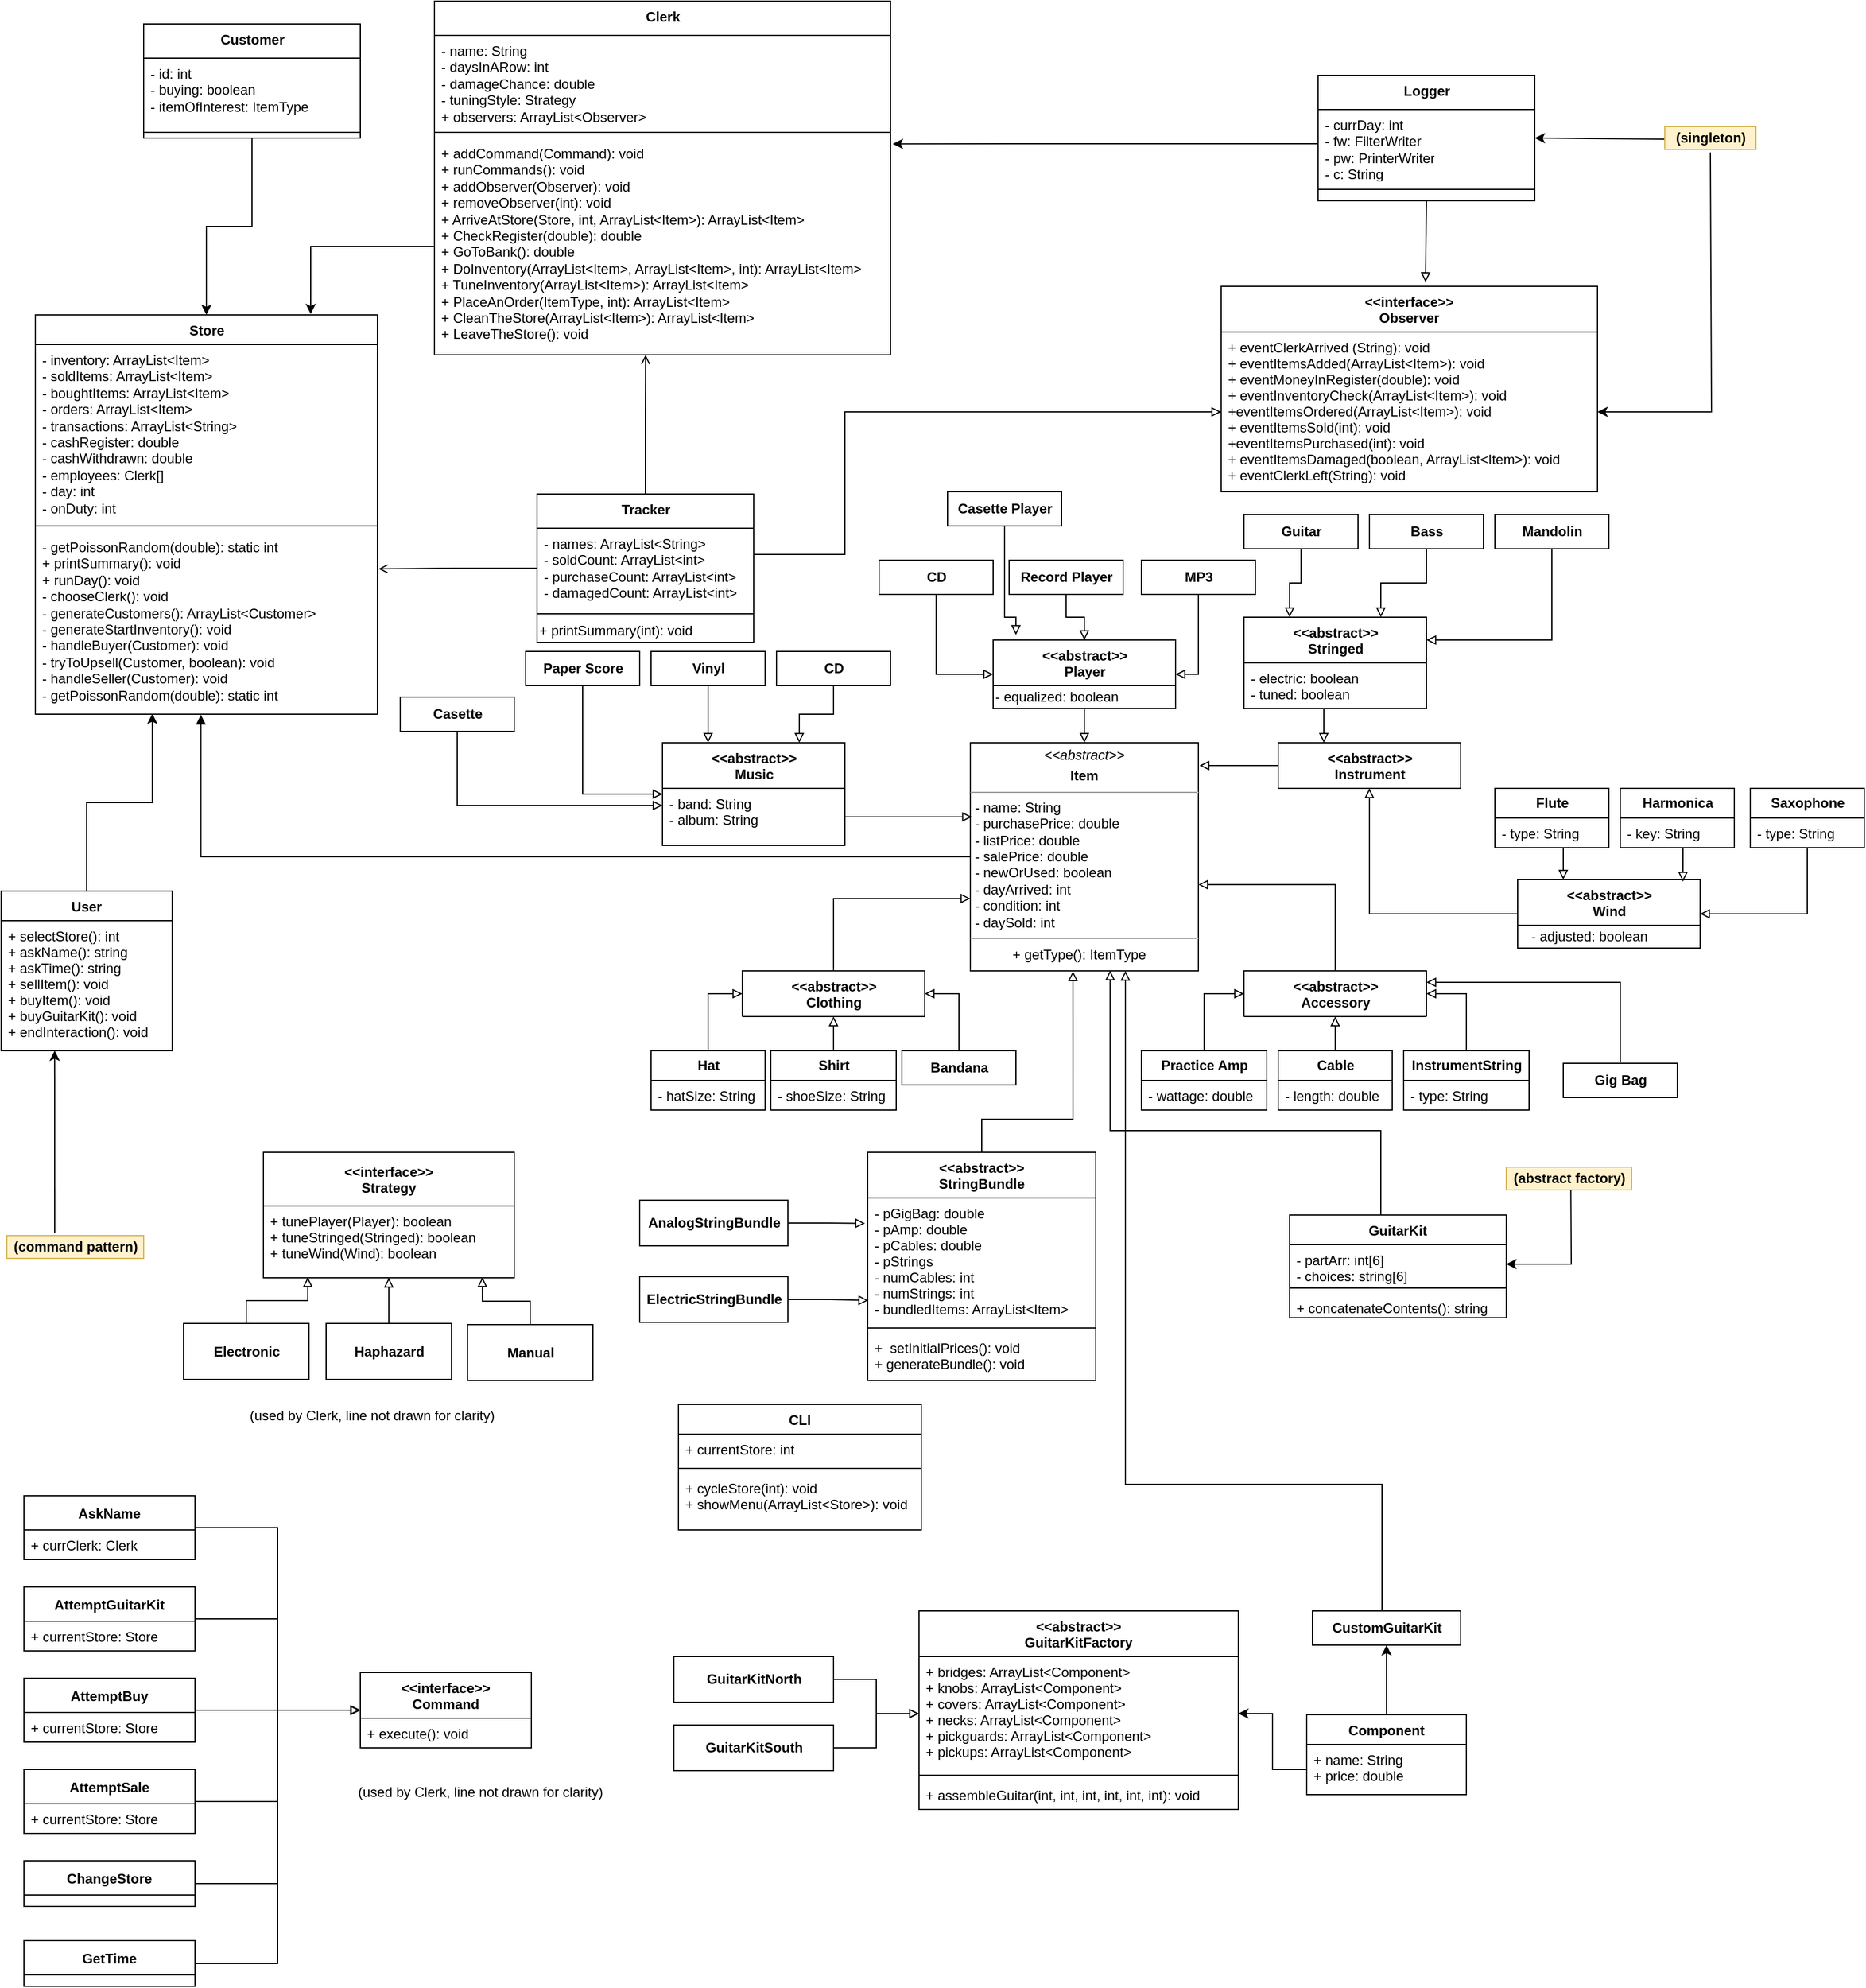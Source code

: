 <mxfile version="16.6.4" type="device"><diagram id="C5RBs43oDa-KdzZeNtuy" name="Page-1"><mxGraphModel dx="2370" dy="1367" grid="1" gridSize="10" guides="1" tooltips="1" connect="1" arrows="1" fold="1" page="1" pageScale="1" pageWidth="827" pageHeight="1169" math="0" shadow="0"><root><mxCell id="WIyWlLk6GJQsqaUBKTNV-0"/><mxCell id="WIyWlLk6GJQsqaUBKTNV-1" parent="WIyWlLk6GJQsqaUBKTNV-0"/><mxCell id="7O0cSDLD_i2GQ5B_20qx-137" value="Store" style="swimlane;fontStyle=1;align=center;verticalAlign=top;childLayout=stackLayout;horizontal=1;startSize=26;horizontalStack=0;resizeParent=1;resizeParentMax=0;resizeLast=0;collapsible=1;marginBottom=0;html=1;" parent="WIyWlLk6GJQsqaUBKTNV-1" vertex="1"><mxGeometry x="50" y="355" width="300" height="350" as="geometry"/></mxCell><mxCell id="7O0cSDLD_i2GQ5B_20qx-138" value="&lt;div&gt;- inventory: ArrayList&amp;lt;Item&amp;gt;&lt;/div&gt;&lt;div&gt;- soldItems: ArrayList&amp;lt;Item&amp;gt;&lt;/div&gt;&lt;div&gt;- boughtItems: ArrayList&amp;lt;Item&amp;gt;&lt;/div&gt;&lt;div&gt;- orders: ArrayList&amp;lt;Item&amp;gt;&lt;/div&gt;&lt;div&gt;- transactions: ArrayList&amp;lt;String&amp;gt;&lt;/div&gt;&lt;div&gt;- cashRegister: double&lt;/div&gt;&lt;div&gt;- cashWithdrawn: double&lt;/div&gt;&lt;div&gt;- employees: Clerk[]&lt;/div&gt;&lt;div&gt;- day: int&lt;/div&gt;&lt;div&gt;- onDuty: int&lt;br&gt;&lt;/div&gt;" style="text;strokeColor=none;fillColor=none;align=left;verticalAlign=top;spacingLeft=4;spacingRight=4;overflow=hidden;rotatable=0;points=[[0,0.5],[1,0.5]];portConstraint=eastwest;html=1;" parent="7O0cSDLD_i2GQ5B_20qx-137" vertex="1"><mxGeometry y="26" width="300" height="154" as="geometry"/></mxCell><mxCell id="7O0cSDLD_i2GQ5B_20qx-139" value="" style="line;strokeWidth=1;fillColor=none;align=left;verticalAlign=middle;spacingTop=-1;spacingLeft=3;spacingRight=3;rotatable=0;labelPosition=right;points=[];portConstraint=eastwest;html=1;" parent="7O0cSDLD_i2GQ5B_20qx-137" vertex="1"><mxGeometry y="180" width="300" height="10" as="geometry"/></mxCell><mxCell id="7O0cSDLD_i2GQ5B_20qx-140" value="&lt;div&gt;- getPoissonRandom(double): static int&lt;br&gt;&lt;/div&gt;&lt;div&gt;+ printSummary(): void&lt;/div&gt;&lt;div&gt;+ runDay(): void&lt;/div&gt;&lt;div&gt;- chooseClerk(): void&lt;/div&gt;&lt;div&gt;- generateCustomers(): ArrayList&amp;lt;Customer&amp;gt;&lt;/div&gt;&lt;div&gt;- generateStartInventory(): void&lt;/div&gt;&lt;div&gt;- handleBuyer(Customer): void&lt;/div&gt;&lt;div&gt;- tryToUpsell(Customer, boolean): void&lt;br&gt;&lt;/div&gt;&lt;div&gt;- handleSeller(Customer): void&lt;/div&gt;&lt;div&gt;- getPoissonRandom(double): static int&lt;br&gt;&lt;/div&gt;" style="text;strokeColor=none;fillColor=none;align=left;verticalAlign=top;spacingLeft=4;spacingRight=4;overflow=hidden;rotatable=0;points=[[0,0.5],[1,0.5]];portConstraint=eastwest;html=1;" parent="7O0cSDLD_i2GQ5B_20qx-137" vertex="1"><mxGeometry y="190" width="300" height="160" as="geometry"/></mxCell><mxCell id="7O0cSDLD_i2GQ5B_20qx-146" value="Clerk" style="swimlane;fontStyle=1;align=center;verticalAlign=top;childLayout=stackLayout;horizontal=1;startSize=30;horizontalStack=0;resizeParent=1;resizeParentMax=0;resizeLast=0;collapsible=1;marginBottom=0;html=1;" parent="WIyWlLk6GJQsqaUBKTNV-1" vertex="1"><mxGeometry x="400" y="80" width="400" height="310" as="geometry"/></mxCell><mxCell id="7O0cSDLD_i2GQ5B_20qx-147" value="&lt;div&gt;- name: String&lt;/div&gt;&lt;div&gt;- daysInARow: int&lt;/div&gt;&lt;div&gt;- damageChance: double&lt;/div&gt;&lt;div&gt;- tuningStyle: Strategy&lt;br&gt;&lt;/div&gt;&lt;div&gt;+ observers: ArrayList&amp;lt;Observer&amp;gt;&lt;br&gt;&lt;/div&gt;" style="text;strokeColor=none;fillColor=none;align=left;verticalAlign=top;spacingLeft=4;spacingRight=4;overflow=hidden;rotatable=0;points=[[0,0.5],[1,0.5]];portConstraint=eastwest;html=1;" parent="7O0cSDLD_i2GQ5B_20qx-146" vertex="1"><mxGeometry y="30" width="400" height="80" as="geometry"/></mxCell><mxCell id="7O0cSDLD_i2GQ5B_20qx-148" value="" style="line;strokeWidth=1;fillColor=none;align=left;verticalAlign=middle;spacingTop=-1;spacingLeft=3;spacingRight=3;rotatable=0;labelPosition=right;points=[];portConstraint=eastwest;html=1;" parent="7O0cSDLD_i2GQ5B_20qx-146" vertex="1"><mxGeometry y="110" width="400" height="10" as="geometry"/></mxCell><mxCell id="7O0cSDLD_i2GQ5B_20qx-149" value="&lt;div&gt;+ addCommand(Command): void&lt;/div&gt;&lt;div&gt;+ runCommands(): void&lt;/div&gt;&lt;div&gt;+ addObserver(Observer): void&lt;/div&gt;&lt;div&gt;+ removeObserver(int): void&lt;br&gt;&lt;/div&gt;&lt;div&gt;+ ArriveAtStore(Store, int, ArrayList&amp;lt;Item&amp;gt;): ArrayList&amp;lt;Item&amp;gt;&lt;/div&gt;&lt;div&gt;+ CheckRegister(double): double&lt;br&gt;&lt;/div&gt;&lt;div&gt;+ GoToBank(): double&lt;br&gt;&lt;/div&gt;&lt;div&gt;+ DoInventory(ArrayList&amp;lt;Item&amp;gt;, ArrayList&amp;lt;Item&amp;gt;, int): ArrayList&amp;lt;Item&amp;gt;&lt;/div&gt;&lt;div&gt;+ TuneInventory(ArrayList&amp;lt;Item&amp;gt;): ArrayList&amp;lt;Item&amp;gt;&lt;br&gt;&lt;/div&gt;&lt;div&gt;+ PlaceAnOrder(ItemType, int): ArrayList&amp;lt;Item&amp;gt;&lt;/div&gt;&lt;div&gt;+ CleanTheStore(ArrayList&amp;lt;Item&amp;gt;): ArrayList&amp;lt;Item&amp;gt;&lt;br&gt;&lt;/div&gt;&lt;div&gt;+ LeaveTheStore(): void&lt;br&gt;&lt;/div&gt;" style="text;strokeColor=none;fillColor=none;align=left;verticalAlign=top;spacingLeft=4;spacingRight=4;overflow=hidden;rotatable=0;points=[[0,0.5],[1,0.5]];portConstraint=eastwest;html=1;" parent="7O0cSDLD_i2GQ5B_20qx-146" vertex="1"><mxGeometry y="120" width="400" height="190" as="geometry"/></mxCell><mxCell id="9KCXGs6W5niucQ1Qw6WZ-1" style="edgeStyle=orthogonalEdgeStyle;rounded=0;orthogonalLoop=1;jettySize=auto;html=1;exitX=0.5;exitY=1;exitDx=0;exitDy=0;entryX=0.5;entryY=0;entryDx=0;entryDy=0;" parent="WIyWlLk6GJQsqaUBKTNV-1" source="7O0cSDLD_i2GQ5B_20qx-150" target="7O0cSDLD_i2GQ5B_20qx-137" edge="1"><mxGeometry relative="1" as="geometry"/></mxCell><mxCell id="7O0cSDLD_i2GQ5B_20qx-150" value="Customer" style="swimlane;fontStyle=1;align=center;verticalAlign=top;childLayout=stackLayout;horizontal=1;startSize=30;horizontalStack=0;resizeParent=1;resizeParentMax=0;resizeLast=0;collapsible=1;marginBottom=0;html=1;" parent="WIyWlLk6GJQsqaUBKTNV-1" vertex="1"><mxGeometry x="145" y="100" width="190" height="100" as="geometry"/></mxCell><mxCell id="7O0cSDLD_i2GQ5B_20qx-151" value="&lt;div&gt;- id: int&lt;/div&gt;&lt;div&gt;- buying: boolean&lt;/div&gt;&lt;div&gt;- itemOfInterest: ItemType&lt;br&gt;&lt;/div&gt;" style="text;strokeColor=none;fillColor=none;align=left;verticalAlign=top;spacingLeft=4;spacingRight=4;overflow=hidden;rotatable=0;points=[[0,0.5],[1,0.5]];portConstraint=eastwest;html=1;" parent="7O0cSDLD_i2GQ5B_20qx-150" vertex="1"><mxGeometry y="30" width="190" height="60" as="geometry"/></mxCell><mxCell id="7O0cSDLD_i2GQ5B_20qx-152" value="" style="line;strokeWidth=1;fillColor=none;align=left;verticalAlign=middle;spacingTop=-1;spacingLeft=3;spacingRight=3;rotatable=0;labelPosition=right;points=[];portConstraint=eastwest;html=1;" parent="7O0cSDLD_i2GQ5B_20qx-150" vertex="1"><mxGeometry y="90" width="190" height="10" as="geometry"/></mxCell><mxCell id="kra6JxDqmIr3ZCFuzTGx-62" style="edgeStyle=orthogonalEdgeStyle;rounded=0;orthogonalLoop=1;jettySize=auto;html=1;exitX=0;exitY=0.5;exitDx=0;exitDy=0;entryX=0.484;entryY=1.003;entryDx=0;entryDy=0;entryPerimeter=0;endArrow=block;endFill=1;" parent="WIyWlLk6GJQsqaUBKTNV-1" source="kra6JxDqmIr3ZCFuzTGx-0" target="7O0cSDLD_i2GQ5B_20qx-140" edge="1"><mxGeometry relative="1" as="geometry"/></mxCell><mxCell id="kra6JxDqmIr3ZCFuzTGx-0" value="&lt;p style=&quot;margin: 0px ; margin-top: 4px ; text-align: center&quot;&gt;&lt;i&gt;&amp;lt;&amp;lt;abstract&amp;gt;&amp;gt;&lt;/i&gt;&lt;b&gt;&lt;br&gt;&lt;/b&gt;&lt;/p&gt;&lt;p style=&quot;margin: 0px ; margin-top: 4px ; text-align: center&quot;&gt;&lt;b&gt;Item&lt;/b&gt;&lt;br&gt;&lt;b&gt;&lt;/b&gt;&lt;/p&gt;&lt;hr size=&quot;1&quot;&gt;&lt;p style=&quot;margin: 0px ; margin-left: 4px&quot;&gt;- name: String&lt;/p&gt;&lt;p style=&quot;margin: 0px ; margin-left: 4px&quot;&gt;- purchasePrice: double&lt;/p&gt;&lt;p style=&quot;margin: 0px ; margin-left: 4px&quot;&gt;- listPrice: double&lt;/p&gt;&lt;p style=&quot;margin: 0px ; margin-left: 4px&quot;&gt;- salePrice: double&lt;br&gt;&lt;/p&gt;&lt;p style=&quot;margin: 0px ; margin-left: 4px&quot;&gt;- newOrUsed: boolean&lt;/p&gt;&lt;p style=&quot;margin: 0px ; margin-left: 4px&quot;&gt;- dayArrived: int&lt;/p&gt;&lt;p style=&quot;margin: 0px ; margin-left: 4px&quot;&gt;- condition: int&lt;/p&gt;&lt;p style=&quot;margin: 0px ; margin-left: 4px&quot;&gt;- daySold: int&lt;br&gt;&lt;/p&gt;&lt;hr size=&quot;1&quot;&gt;&lt;div&gt;&lt;br&gt;&lt;/div&gt;&lt;div&gt;&lt;br&gt;&lt;/div&gt;" style="verticalAlign=top;align=left;overflow=fill;fontSize=12;fontFamily=Helvetica;html=1;" parent="WIyWlLk6GJQsqaUBKTNV-1" vertex="1"><mxGeometry x="870" y="730" width="200" height="200" as="geometry"/></mxCell><mxCell id="kra6JxDqmIr3ZCFuzTGx-1" value="&lt;div&gt;&amp;lt;&amp;lt;abstract&amp;gt;&amp;gt;&lt;br&gt;&lt;/div&gt;&lt;div&gt;Music&lt;/div&gt;" style="swimlane;fontStyle=1;align=center;verticalAlign=top;childLayout=stackLayout;horizontal=1;startSize=40;horizontalStack=0;resizeParent=1;resizeParentMax=0;resizeLast=0;collapsible=1;marginBottom=0;html=1;" parent="WIyWlLk6GJQsqaUBKTNV-1" vertex="1"><mxGeometry x="600" y="730" width="160" height="90" as="geometry"/></mxCell><mxCell id="kra6JxDqmIr3ZCFuzTGx-2" value="&lt;div&gt;- band: String&lt;/div&gt;&lt;div&gt;- album: String&lt;/div&gt;&lt;div&gt;&lt;br&gt;&lt;/div&gt;" style="text;strokeColor=none;fillColor=none;align=left;verticalAlign=top;spacingLeft=4;spacingRight=4;overflow=hidden;rotatable=0;points=[[0,0.5],[1,0.5]];portConstraint=eastwest;html=1;" parent="kra6JxDqmIr3ZCFuzTGx-1" vertex="1"><mxGeometry y="40" width="160" height="50" as="geometry"/></mxCell><mxCell id="kra6JxDqmIr3ZCFuzTGx-3" style="edgeStyle=orthogonalEdgeStyle;rounded=0;orthogonalLoop=1;jettySize=auto;html=1;exitX=0.5;exitY=1;exitDx=0;exitDy=0;entryX=0;entryY=0.1;entryDx=0;entryDy=0;entryPerimeter=0;endArrow=block;endFill=0;" parent="WIyWlLk6GJQsqaUBKTNV-1" source="kra6JxDqmIr3ZCFuzTGx-4" target="kra6JxDqmIr3ZCFuzTGx-2" edge="1"><mxGeometry relative="1" as="geometry"/></mxCell><mxCell id="kra6JxDqmIr3ZCFuzTGx-4" value="&lt;span&gt;Paper Score&lt;/span&gt;" style="html=1;fontStyle=1" parent="WIyWlLk6GJQsqaUBKTNV-1" vertex="1"><mxGeometry x="480" y="650" width="100" height="30" as="geometry"/></mxCell><mxCell id="kra6JxDqmIr3ZCFuzTGx-5" style="edgeStyle=orthogonalEdgeStyle;rounded=0;orthogonalLoop=1;jettySize=auto;html=1;exitX=0.5;exitY=1;exitDx=0;exitDy=0;entryX=0.75;entryY=0;entryDx=0;entryDy=0;endArrow=block;endFill=0;" parent="WIyWlLk6GJQsqaUBKTNV-1" source="kra6JxDqmIr3ZCFuzTGx-6" target="kra6JxDqmIr3ZCFuzTGx-1" edge="1"><mxGeometry relative="1" as="geometry"/></mxCell><mxCell id="kra6JxDqmIr3ZCFuzTGx-6" value="&lt;b&gt;CD&lt;/b&gt;" style="html=1;" parent="WIyWlLk6GJQsqaUBKTNV-1" vertex="1"><mxGeometry x="700" y="650" width="100" height="30" as="geometry"/></mxCell><mxCell id="kra6JxDqmIr3ZCFuzTGx-7" style="edgeStyle=orthogonalEdgeStyle;rounded=0;orthogonalLoop=1;jettySize=auto;html=1;exitX=0.5;exitY=1;exitDx=0;exitDy=0;entryX=0.25;entryY=0;entryDx=0;entryDy=0;endArrow=block;endFill=0;" parent="WIyWlLk6GJQsqaUBKTNV-1" source="kra6JxDqmIr3ZCFuzTGx-8" target="kra6JxDqmIr3ZCFuzTGx-1" edge="1"><mxGeometry relative="1" as="geometry"/></mxCell><mxCell id="kra6JxDqmIr3ZCFuzTGx-8" value="&lt;b&gt;Vinyl&lt;/b&gt;" style="html=1;" parent="WIyWlLk6GJQsqaUBKTNV-1" vertex="1"><mxGeometry x="590" y="650" width="100" height="30" as="geometry"/></mxCell><mxCell id="kra6JxDqmIr3ZCFuzTGx-9" style="edgeStyle=orthogonalEdgeStyle;rounded=0;orthogonalLoop=1;jettySize=auto;html=1;exitX=0.5;exitY=1;exitDx=0;exitDy=0;entryX=0.5;entryY=0;entryDx=0;entryDy=0;endArrow=block;endFill=0;" parent="WIyWlLk6GJQsqaUBKTNV-1" source="kra6JxDqmIr3ZCFuzTGx-10" target="kra6JxDqmIr3ZCFuzTGx-0" edge="1"><mxGeometry relative="1" as="geometry"/></mxCell><mxCell id="kra6JxDqmIr3ZCFuzTGx-10" value="&lt;div&gt;&amp;lt;&amp;lt;abstract&amp;gt;&amp;gt;&lt;br&gt;&lt;/div&gt;&lt;div&gt;Player&lt;/div&gt;" style="swimlane;fontStyle=1;align=center;verticalAlign=top;childLayout=stackLayout;horizontal=1;startSize=40;horizontalStack=0;resizeParent=1;resizeParentMax=0;resizeLast=0;collapsible=1;marginBottom=0;html=1;" parent="WIyWlLk6GJQsqaUBKTNV-1" vertex="1"><mxGeometry x="890" y="640" width="160" height="60" as="geometry"/></mxCell><mxCell id="XEwlbGStlB1fy5p8z1VR-17" value="- equalized: boolean" style="text;html=1;align=left;verticalAlign=middle;resizable=0;points=[];autosize=1;strokeColor=none;fillColor=none;" parent="kra6JxDqmIr3ZCFuzTGx-10" vertex="1"><mxGeometry y="40" width="160" height="20" as="geometry"/></mxCell><mxCell id="kra6JxDqmIr3ZCFuzTGx-11" style="edgeStyle=orthogonalEdgeStyle;rounded=0;orthogonalLoop=1;jettySize=auto;html=1;exitX=0.5;exitY=1;exitDx=0;exitDy=0;endArrow=block;endFill=0;" parent="WIyWlLk6GJQsqaUBKTNV-1" source="kra6JxDqmIr3ZCFuzTGx-10" target="kra6JxDqmIr3ZCFuzTGx-10" edge="1"><mxGeometry relative="1" as="geometry"/></mxCell><mxCell id="kra6JxDqmIr3ZCFuzTGx-12" style="edgeStyle=orthogonalEdgeStyle;rounded=0;orthogonalLoop=1;jettySize=auto;html=1;exitX=0.5;exitY=1;exitDx=0;exitDy=0;entryX=0;entryY=0.5;entryDx=0;entryDy=0;endArrow=block;endFill=0;" parent="WIyWlLk6GJQsqaUBKTNV-1" source="kra6JxDqmIr3ZCFuzTGx-13" target="kra6JxDqmIr3ZCFuzTGx-10" edge="1"><mxGeometry relative="1" as="geometry"/></mxCell><mxCell id="kra6JxDqmIr3ZCFuzTGx-13" value="&lt;b&gt;CD&lt;/b&gt;" style="html=1;" parent="WIyWlLk6GJQsqaUBKTNV-1" vertex="1"><mxGeometry x="790" y="570" width="100" height="30" as="geometry"/></mxCell><mxCell id="kra6JxDqmIr3ZCFuzTGx-14" style="edgeStyle=orthogonalEdgeStyle;rounded=0;orthogonalLoop=1;jettySize=auto;html=1;exitX=0.5;exitY=1;exitDx=0;exitDy=0;endArrow=block;endFill=0;" parent="WIyWlLk6GJQsqaUBKTNV-1" source="kra6JxDqmIr3ZCFuzTGx-15" target="kra6JxDqmIr3ZCFuzTGx-10" edge="1"><mxGeometry relative="1" as="geometry"/></mxCell><mxCell id="kra6JxDqmIr3ZCFuzTGx-15" value="&lt;b&gt;Record Player&lt;br&gt;&lt;/b&gt;" style="html=1;" parent="WIyWlLk6GJQsqaUBKTNV-1" vertex="1"><mxGeometry x="904" y="570" width="100" height="30" as="geometry"/></mxCell><mxCell id="kra6JxDqmIr3ZCFuzTGx-16" style="edgeStyle=orthogonalEdgeStyle;rounded=0;orthogonalLoop=1;jettySize=auto;html=1;exitX=0.5;exitY=1;exitDx=0;exitDy=0;entryX=1;entryY=0.5;entryDx=0;entryDy=0;endArrow=block;endFill=0;" parent="WIyWlLk6GJQsqaUBKTNV-1" source="kra6JxDqmIr3ZCFuzTGx-17" target="kra6JxDqmIr3ZCFuzTGx-10" edge="1"><mxGeometry relative="1" as="geometry"/></mxCell><mxCell id="kra6JxDqmIr3ZCFuzTGx-17" value="&lt;b&gt;MP3&lt;/b&gt;" style="html=1;" parent="WIyWlLk6GJQsqaUBKTNV-1" vertex="1"><mxGeometry x="1020" y="570" width="100" height="30" as="geometry"/></mxCell><mxCell id="kra6JxDqmIr3ZCFuzTGx-18" style="edgeStyle=orthogonalEdgeStyle;rounded=0;orthogonalLoop=1;jettySize=auto;html=1;exitX=0;exitY=0.5;exitDx=0;exitDy=0;entryX=1.005;entryY=0.1;entryDx=0;entryDy=0;entryPerimeter=0;endArrow=block;endFill=0;" parent="WIyWlLk6GJQsqaUBKTNV-1" source="kra6JxDqmIr3ZCFuzTGx-19" target="kra6JxDqmIr3ZCFuzTGx-0" edge="1"><mxGeometry relative="1" as="geometry"/></mxCell><mxCell id="kra6JxDqmIr3ZCFuzTGx-19" value="&lt;div&gt;&amp;lt;&amp;lt;abstract&amp;gt;&amp;gt;&lt;br&gt;&lt;/div&gt;&lt;div&gt;Instrument&lt;/div&gt;" style="swimlane;fontStyle=1;align=center;verticalAlign=top;childLayout=stackLayout;horizontal=1;startSize=70;horizontalStack=0;resizeParent=1;resizeParentMax=0;resizeLast=0;collapsible=1;marginBottom=0;html=1;" parent="WIyWlLk6GJQsqaUBKTNV-1" vertex="1"><mxGeometry x="1140" y="730" width="160" height="40" as="geometry"/></mxCell><mxCell id="kra6JxDqmIr3ZCFuzTGx-20" style="edgeStyle=orthogonalEdgeStyle;rounded=0;orthogonalLoop=1;jettySize=auto;html=1;entryX=0.25;entryY=0;entryDx=0;entryDy=0;endArrow=block;endFill=0;" parent="WIyWlLk6GJQsqaUBKTNV-1" target="kra6JxDqmIr3ZCFuzTGx-19" edge="1"><mxGeometry relative="1" as="geometry"><mxPoint x="1190" y="700" as="sourcePoint"/></mxGeometry></mxCell><mxCell id="kra6JxDqmIr3ZCFuzTGx-21" value="&lt;div&gt;&amp;lt;&amp;lt;abstract&amp;gt;&amp;gt;&lt;br&gt;&lt;/div&gt;&lt;div&gt;Stringed&lt;/div&gt;" style="swimlane;fontStyle=1;align=center;verticalAlign=top;childLayout=stackLayout;horizontal=1;startSize=40;horizontalStack=0;resizeParent=1;resizeParentMax=0;resizeLast=0;collapsible=1;marginBottom=0;html=1;" parent="WIyWlLk6GJQsqaUBKTNV-1" vertex="1"><mxGeometry x="1110" y="620" width="160" height="80" as="geometry"/></mxCell><mxCell id="kra6JxDqmIr3ZCFuzTGx-22" value="- electric: boolean&lt;br&gt;- tuned: boolean&lt;br&gt;" style="text;strokeColor=none;fillColor=none;align=left;verticalAlign=top;spacingLeft=4;spacingRight=4;overflow=hidden;rotatable=0;points=[[0,0.5],[1,0.5]];portConstraint=eastwest;html=1;" parent="kra6JxDqmIr3ZCFuzTGx-21" vertex="1"><mxGeometry y="40" width="160" height="40" as="geometry"/></mxCell><mxCell id="kra6JxDqmIr3ZCFuzTGx-23" style="edgeStyle=orthogonalEdgeStyle;rounded=0;orthogonalLoop=1;jettySize=auto;html=1;exitX=0;exitY=0.5;exitDx=0;exitDy=0;entryX=0.5;entryY=1;entryDx=0;entryDy=0;endArrow=block;endFill=0;" parent="WIyWlLk6GJQsqaUBKTNV-1" source="kra6JxDqmIr3ZCFuzTGx-24" target="kra6JxDqmIr3ZCFuzTGx-19" edge="1"><mxGeometry relative="1" as="geometry"/></mxCell><mxCell id="kra6JxDqmIr3ZCFuzTGx-24" value="&lt;div&gt;&amp;lt;&amp;lt;abstract&amp;gt;&amp;gt;&lt;br&gt;&lt;/div&gt;&lt;div&gt;Wind&lt;/div&gt;" style="swimlane;fontStyle=1;align=center;verticalAlign=top;childLayout=stackLayout;horizontal=1;startSize=40;horizontalStack=0;resizeParent=1;resizeParentMax=0;resizeLast=0;collapsible=1;marginBottom=0;html=1;" parent="WIyWlLk6GJQsqaUBKTNV-1" vertex="1"><mxGeometry x="1350" y="850" width="160" height="60" as="geometry"/></mxCell><mxCell id="kra6JxDqmIr3ZCFuzTGx-25" style="edgeStyle=orthogonalEdgeStyle;rounded=0;orthogonalLoop=1;jettySize=auto;html=1;exitX=0.5;exitY=1;exitDx=0;exitDy=0;entryX=0.25;entryY=0;entryDx=0;entryDy=0;endArrow=block;endFill=0;" parent="WIyWlLk6GJQsqaUBKTNV-1" source="kra6JxDqmIr3ZCFuzTGx-26" target="kra6JxDqmIr3ZCFuzTGx-24" edge="1"><mxGeometry relative="1" as="geometry"/></mxCell><mxCell id="kra6JxDqmIr3ZCFuzTGx-26" value="&lt;b&gt;Flute&lt;/b&gt;" style="swimlane;fontStyle=0;childLayout=stackLayout;horizontal=1;startSize=26;fillColor=none;horizontalStack=0;resizeParent=1;resizeParentMax=0;resizeLast=0;collapsible=1;marginBottom=0;html=1;" parent="WIyWlLk6GJQsqaUBKTNV-1" vertex="1"><mxGeometry x="1330" y="770" width="100" height="52" as="geometry"/></mxCell><mxCell id="kra6JxDqmIr3ZCFuzTGx-27" value="- type: String" style="text;strokeColor=none;fillColor=none;align=left;verticalAlign=top;spacingLeft=4;spacingRight=4;overflow=hidden;rotatable=0;points=[[0,0.5],[1,0.5]];portConstraint=eastwest;html=1;" parent="kra6JxDqmIr3ZCFuzTGx-26" vertex="1"><mxGeometry y="26" width="100" height="26" as="geometry"/></mxCell><mxCell id="kra6JxDqmIr3ZCFuzTGx-28" style="edgeStyle=orthogonalEdgeStyle;rounded=0;orthogonalLoop=1;jettySize=auto;html=1;exitX=0.5;exitY=1;exitDx=0;exitDy=0;entryX=0.906;entryY=0.029;entryDx=0;entryDy=0;entryPerimeter=0;endArrow=block;endFill=0;" parent="WIyWlLk6GJQsqaUBKTNV-1" source="kra6JxDqmIr3ZCFuzTGx-29" target="kra6JxDqmIr3ZCFuzTGx-24" edge="1"><mxGeometry relative="1" as="geometry"/></mxCell><mxCell id="kra6JxDqmIr3ZCFuzTGx-29" value="&lt;b&gt;Harmonica&lt;/b&gt;" style="swimlane;fontStyle=0;childLayout=stackLayout;horizontal=1;startSize=26;fillColor=none;horizontalStack=0;resizeParent=1;resizeParentMax=0;resizeLast=0;collapsible=1;marginBottom=0;html=1;" parent="WIyWlLk6GJQsqaUBKTNV-1" vertex="1"><mxGeometry x="1440" y="770" width="100" height="52" as="geometry"/></mxCell><mxCell id="kra6JxDqmIr3ZCFuzTGx-30" value="- key: String" style="text;strokeColor=none;fillColor=none;align=left;verticalAlign=top;spacingLeft=4;spacingRight=4;overflow=hidden;rotatable=0;points=[[0,0.5],[1,0.5]];portConstraint=eastwest;html=1;" parent="kra6JxDqmIr3ZCFuzTGx-29" vertex="1"><mxGeometry y="26" width="100" height="26" as="geometry"/></mxCell><mxCell id="kra6JxDqmIr3ZCFuzTGx-31" style="edgeStyle=orthogonalEdgeStyle;rounded=0;orthogonalLoop=1;jettySize=auto;html=1;exitX=0.5;exitY=1;exitDx=0;exitDy=0;entryX=0.25;entryY=0;entryDx=0;entryDy=0;endArrow=block;endFill=0;" parent="WIyWlLk6GJQsqaUBKTNV-1" source="kra6JxDqmIr3ZCFuzTGx-32" target="kra6JxDqmIr3ZCFuzTGx-21" edge="1"><mxGeometry relative="1" as="geometry"/></mxCell><mxCell id="kra6JxDqmIr3ZCFuzTGx-32" value="Guitar" style="html=1;fontStyle=1" parent="WIyWlLk6GJQsqaUBKTNV-1" vertex="1"><mxGeometry x="1110" y="530" width="100" height="30" as="geometry"/></mxCell><mxCell id="kra6JxDqmIr3ZCFuzTGx-33" style="edgeStyle=orthogonalEdgeStyle;rounded=0;orthogonalLoop=1;jettySize=auto;html=1;exitX=0.5;exitY=1;exitDx=0;exitDy=0;entryX=0.75;entryY=0;entryDx=0;entryDy=0;endArrow=block;endFill=0;" parent="WIyWlLk6GJQsqaUBKTNV-1" source="kra6JxDqmIr3ZCFuzTGx-34" target="kra6JxDqmIr3ZCFuzTGx-21" edge="1"><mxGeometry relative="1" as="geometry"/></mxCell><mxCell id="kra6JxDqmIr3ZCFuzTGx-34" value="Bass" style="html=1;fontStyle=1" parent="WIyWlLk6GJQsqaUBKTNV-1" vertex="1"><mxGeometry x="1220" y="530" width="100" height="30" as="geometry"/></mxCell><mxCell id="kra6JxDqmIr3ZCFuzTGx-35" style="edgeStyle=orthogonalEdgeStyle;rounded=0;orthogonalLoop=1;jettySize=auto;html=1;exitX=0.5;exitY=1;exitDx=0;exitDy=0;entryX=1;entryY=0.25;entryDx=0;entryDy=0;endArrow=block;endFill=0;" parent="WIyWlLk6GJQsqaUBKTNV-1" source="kra6JxDqmIr3ZCFuzTGx-36" target="kra6JxDqmIr3ZCFuzTGx-21" edge="1"><mxGeometry relative="1" as="geometry"/></mxCell><mxCell id="kra6JxDqmIr3ZCFuzTGx-36" value="Mandolin" style="html=1;fontStyle=1" parent="WIyWlLk6GJQsqaUBKTNV-1" vertex="1"><mxGeometry x="1330" y="530" width="100" height="30" as="geometry"/></mxCell><mxCell id="kra6JxDqmIr3ZCFuzTGx-37" style="edgeStyle=orthogonalEdgeStyle;rounded=0;orthogonalLoop=1;jettySize=auto;html=1;exitX=0.5;exitY=0;exitDx=0;exitDy=0;entryX=0;entryY=0.683;entryDx=0;entryDy=0;entryPerimeter=0;endArrow=block;endFill=0;" parent="WIyWlLk6GJQsqaUBKTNV-1" source="kra6JxDqmIr3ZCFuzTGx-38" target="kra6JxDqmIr3ZCFuzTGx-0" edge="1"><mxGeometry relative="1" as="geometry"/></mxCell><mxCell id="kra6JxDqmIr3ZCFuzTGx-38" value="&lt;div&gt;&amp;lt;&amp;lt;abstract&amp;gt;&amp;gt;&lt;br&gt;&lt;/div&gt;&lt;div&gt;Clothing&lt;/div&gt;" style="swimlane;fontStyle=1;align=center;verticalAlign=top;childLayout=stackLayout;horizontal=1;startSize=70;horizontalStack=0;resizeParent=1;resizeParentMax=0;resizeLast=0;collapsible=1;marginBottom=0;html=1;" parent="WIyWlLk6GJQsqaUBKTNV-1" vertex="1"><mxGeometry x="670" y="930" width="160" height="40" as="geometry"/></mxCell><mxCell id="kra6JxDqmIr3ZCFuzTGx-39" style="edgeStyle=orthogonalEdgeStyle;rounded=0;orthogonalLoop=1;jettySize=auto;html=1;exitX=0.5;exitY=0;exitDx=0;exitDy=0;entryX=1;entryY=0.622;entryDx=0;entryDy=0;entryPerimeter=0;endArrow=block;endFill=0;" parent="WIyWlLk6GJQsqaUBKTNV-1" source="kra6JxDqmIr3ZCFuzTGx-40" target="kra6JxDqmIr3ZCFuzTGx-0" edge="1"><mxGeometry relative="1" as="geometry"/></mxCell><mxCell id="kra6JxDqmIr3ZCFuzTGx-40" value="&lt;div&gt;&amp;lt;&amp;lt;abstract&amp;gt;&amp;gt;&lt;br&gt;&lt;/div&gt;&lt;div&gt;Accessory&lt;/div&gt;" style="swimlane;fontStyle=1;align=center;verticalAlign=top;childLayout=stackLayout;horizontal=1;startSize=70;horizontalStack=0;resizeParent=1;resizeParentMax=0;resizeLast=0;collapsible=1;marginBottom=0;html=1;" parent="WIyWlLk6GJQsqaUBKTNV-1" vertex="1"><mxGeometry x="1110" y="930" width="160" height="40" as="geometry"/></mxCell><mxCell id="kra6JxDqmIr3ZCFuzTGx-41" style="edgeStyle=orthogonalEdgeStyle;rounded=0;orthogonalLoop=1;jettySize=auto;html=1;exitX=0.5;exitY=0;exitDx=0;exitDy=0;entryX=0;entryY=0.5;entryDx=0;entryDy=0;endArrow=block;endFill=0;" parent="WIyWlLk6GJQsqaUBKTNV-1" source="kra6JxDqmIr3ZCFuzTGx-42" target="kra6JxDqmIr3ZCFuzTGx-38" edge="1"><mxGeometry relative="1" as="geometry"/></mxCell><mxCell id="kra6JxDqmIr3ZCFuzTGx-42" value="&lt;b&gt;Hat&lt;/b&gt;" style="swimlane;fontStyle=0;childLayout=stackLayout;horizontal=1;startSize=26;fillColor=none;horizontalStack=0;resizeParent=1;resizeParentMax=0;resizeLast=0;collapsible=1;marginBottom=0;html=1;" parent="WIyWlLk6GJQsqaUBKTNV-1" vertex="1"><mxGeometry x="590" y="1000" width="100" height="52" as="geometry"/></mxCell><mxCell id="kra6JxDqmIr3ZCFuzTGx-43" value="- hatSize: String" style="text;strokeColor=none;fillColor=none;align=left;verticalAlign=top;spacingLeft=4;spacingRight=4;overflow=hidden;rotatable=0;points=[[0,0.5],[1,0.5]];portConstraint=eastwest;html=1;" parent="kra6JxDqmIr3ZCFuzTGx-42" vertex="1"><mxGeometry y="26" width="100" height="26" as="geometry"/></mxCell><mxCell id="kra6JxDqmIr3ZCFuzTGx-44" style="edgeStyle=orthogonalEdgeStyle;rounded=0;orthogonalLoop=1;jettySize=auto;html=1;exitX=0.5;exitY=0;exitDx=0;exitDy=0;entryX=0.5;entryY=1;entryDx=0;entryDy=0;endArrow=block;endFill=0;" parent="WIyWlLk6GJQsqaUBKTNV-1" target="kra6JxDqmIr3ZCFuzTGx-38" edge="1"><mxGeometry relative="1" as="geometry"><mxPoint x="750" y="1000" as="sourcePoint"/></mxGeometry></mxCell><mxCell id="kra6JxDqmIr3ZCFuzTGx-45" style="edgeStyle=orthogonalEdgeStyle;rounded=0;orthogonalLoop=1;jettySize=auto;html=1;exitX=0.5;exitY=0;exitDx=0;exitDy=0;entryX=1;entryY=0.5;entryDx=0;entryDy=0;endArrow=block;endFill=0;" parent="WIyWlLk6GJQsqaUBKTNV-1" source="kra6JxDqmIr3ZCFuzTGx-46" target="kra6JxDqmIr3ZCFuzTGx-38" edge="1"><mxGeometry relative="1" as="geometry"/></mxCell><mxCell id="kra6JxDqmIr3ZCFuzTGx-46" value="Bandana" style="html=1;fontStyle=1" parent="WIyWlLk6GJQsqaUBKTNV-1" vertex="1"><mxGeometry x="810" y="1000" width="100" height="30" as="geometry"/></mxCell><mxCell id="kra6JxDqmIr3ZCFuzTGx-47" style="edgeStyle=orthogonalEdgeStyle;rounded=0;orthogonalLoop=1;jettySize=auto;html=1;exitX=0.5;exitY=0;exitDx=0;exitDy=0;entryX=0;entryY=0.5;entryDx=0;entryDy=0;endArrow=block;endFill=0;" parent="WIyWlLk6GJQsqaUBKTNV-1" source="kra6JxDqmIr3ZCFuzTGx-48" target="kra6JxDqmIr3ZCFuzTGx-40" edge="1"><mxGeometry relative="1" as="geometry"/></mxCell><mxCell id="kra6JxDqmIr3ZCFuzTGx-48" value="&lt;b&gt;Practice Amp&lt;br&gt;&lt;/b&gt;" style="swimlane;fontStyle=0;childLayout=stackLayout;horizontal=1;startSize=26;fillColor=none;horizontalStack=0;resizeParent=1;resizeParentMax=0;resizeLast=0;collapsible=1;marginBottom=0;html=1;" parent="WIyWlLk6GJQsqaUBKTNV-1" vertex="1"><mxGeometry x="1020" y="1000" width="110" height="52" as="geometry"/></mxCell><mxCell id="kra6JxDqmIr3ZCFuzTGx-49" value="- wattage: double" style="text;strokeColor=none;fillColor=none;align=left;verticalAlign=top;spacingLeft=4;spacingRight=4;overflow=hidden;rotatable=0;points=[[0,0.5],[1,0.5]];portConstraint=eastwest;html=1;" parent="kra6JxDqmIr3ZCFuzTGx-48" vertex="1"><mxGeometry y="26" width="110" height="26" as="geometry"/></mxCell><mxCell id="kra6JxDqmIr3ZCFuzTGx-50" style="edgeStyle=orthogonalEdgeStyle;rounded=0;orthogonalLoop=1;jettySize=auto;html=1;exitX=0.5;exitY=0;exitDx=0;exitDy=0;entryX=0.5;entryY=1;entryDx=0;entryDy=0;endArrow=block;endFill=0;" parent="WIyWlLk6GJQsqaUBKTNV-1" source="kra6JxDqmIr3ZCFuzTGx-51" target="kra6JxDqmIr3ZCFuzTGx-40" edge="1"><mxGeometry relative="1" as="geometry"/></mxCell><mxCell id="kra6JxDqmIr3ZCFuzTGx-51" value="&lt;b&gt;Cable&lt;/b&gt;" style="swimlane;fontStyle=0;childLayout=stackLayout;horizontal=1;startSize=26;fillColor=none;horizontalStack=0;resizeParent=1;resizeParentMax=0;resizeLast=0;collapsible=1;marginBottom=0;html=1;" parent="WIyWlLk6GJQsqaUBKTNV-1" vertex="1"><mxGeometry x="1140" y="1000" width="100" height="52" as="geometry"/></mxCell><mxCell id="kra6JxDqmIr3ZCFuzTGx-52" value="- length: double" style="text;strokeColor=none;fillColor=none;align=left;verticalAlign=top;spacingLeft=4;spacingRight=4;overflow=hidden;rotatable=0;points=[[0,0.5],[1,0.5]];portConstraint=eastwest;html=1;" parent="kra6JxDqmIr3ZCFuzTGx-51" vertex="1"><mxGeometry y="26" width="100" height="26" as="geometry"/></mxCell><mxCell id="kra6JxDqmIr3ZCFuzTGx-53" style="edgeStyle=orthogonalEdgeStyle;rounded=0;orthogonalLoop=1;jettySize=auto;html=1;exitX=0.5;exitY=0;exitDx=0;exitDy=0;entryX=1;entryY=0.5;entryDx=0;entryDy=0;endArrow=block;endFill=0;" parent="WIyWlLk6GJQsqaUBKTNV-1" source="kra6JxDqmIr3ZCFuzTGx-54" target="kra6JxDqmIr3ZCFuzTGx-40" edge="1"><mxGeometry relative="1" as="geometry"/></mxCell><mxCell id="kra6JxDqmIr3ZCFuzTGx-54" value="&lt;b&gt;InstrumentString&lt;/b&gt;" style="swimlane;fontStyle=0;childLayout=stackLayout;horizontal=1;startSize=26;fillColor=none;horizontalStack=0;resizeParent=1;resizeParentMax=0;resizeLast=0;collapsible=1;marginBottom=0;html=1;" parent="WIyWlLk6GJQsqaUBKTNV-1" vertex="1"><mxGeometry x="1250" y="1000" width="110" height="52" as="geometry"/></mxCell><mxCell id="kra6JxDqmIr3ZCFuzTGx-55" value="- type: String" style="text;strokeColor=none;fillColor=none;align=left;verticalAlign=top;spacingLeft=4;spacingRight=4;overflow=hidden;rotatable=0;points=[[0,0.5],[1,0.5]];portConstraint=eastwest;html=1;" parent="kra6JxDqmIr3ZCFuzTGx-54" vertex="1"><mxGeometry y="26" width="110" height="26" as="geometry"/></mxCell><mxCell id="kra6JxDqmIr3ZCFuzTGx-56" value="&lt;div align=&quot;left&quot;&gt;+ getType(): ItemType&lt;/div&gt;" style="text;html=1;resizable=0;autosize=1;align=left;verticalAlign=middle;points=[];fillColor=none;strokeColor=none;rounded=0;" parent="WIyWlLk6GJQsqaUBKTNV-1" vertex="1"><mxGeometry x="905" y="906" width="130" height="20" as="geometry"/></mxCell><mxCell id="kra6JxDqmIr3ZCFuzTGx-57" value="&lt;b&gt;Shirt&lt;/b&gt;" style="swimlane;fontStyle=0;childLayout=stackLayout;horizontal=1;startSize=26;fillColor=none;horizontalStack=0;resizeParent=1;resizeParentMax=0;resizeLast=0;collapsible=1;marginBottom=0;html=1;" parent="WIyWlLk6GJQsqaUBKTNV-1" vertex="1"><mxGeometry x="695" y="1000" width="110" height="52" as="geometry"/></mxCell><mxCell id="kra6JxDqmIr3ZCFuzTGx-58" value="- shoeSize: String" style="text;strokeColor=none;fillColor=none;align=left;verticalAlign=top;spacingLeft=4;spacingRight=4;overflow=hidden;rotatable=0;points=[[0,0.5],[1,0.5]];portConstraint=eastwest;html=1;" parent="kra6JxDqmIr3ZCFuzTGx-57" vertex="1"><mxGeometry y="26" width="110" height="26" as="geometry"/></mxCell><mxCell id="kra6JxDqmIr3ZCFuzTGx-59" style="edgeStyle=orthogonalEdgeStyle;rounded=0;orthogonalLoop=1;jettySize=auto;html=1;exitX=1;exitY=0.5;exitDx=0;exitDy=0;entryX=0.007;entryY=0.325;entryDx=0;entryDy=0;entryPerimeter=0;endArrow=block;endFill=0;" parent="WIyWlLk6GJQsqaUBKTNV-1" source="kra6JxDqmIr3ZCFuzTGx-2" target="kra6JxDqmIr3ZCFuzTGx-0" edge="1"><mxGeometry relative="1" as="geometry"/></mxCell><mxCell id="lRqExHNX9jPVljjMVvEg-31" style="edgeStyle=orthogonalEdgeStyle;rounded=0;orthogonalLoop=1;jettySize=auto;html=1;exitX=0.5;exitY=1;exitDx=0;exitDy=0;entryX=1;entryY=0.5;entryDx=0;entryDy=0;endArrow=block;endFill=0;" parent="WIyWlLk6GJQsqaUBKTNV-1" source="XEwlbGStlB1fy5p8z1VR-3" target="kra6JxDqmIr3ZCFuzTGx-24" edge="1"><mxGeometry relative="1" as="geometry"/></mxCell><mxCell id="XEwlbGStlB1fy5p8z1VR-3" value="&lt;b&gt;Saxophone&lt;/b&gt;" style="swimlane;fontStyle=0;childLayout=stackLayout;horizontal=1;startSize=26;fillColor=none;horizontalStack=0;resizeParent=1;resizeParentMax=0;resizeLast=0;collapsible=1;marginBottom=0;html=1;" parent="WIyWlLk6GJQsqaUBKTNV-1" vertex="1"><mxGeometry x="1554" y="770" width="100" height="52" as="geometry"/></mxCell><mxCell id="XEwlbGStlB1fy5p8z1VR-4" value="- type: String" style="text;strokeColor=none;fillColor=none;align=left;verticalAlign=top;spacingLeft=4;spacingRight=4;overflow=hidden;rotatable=0;points=[[0,0.5],[1,0.5]];portConstraint=eastwest;html=1;" parent="XEwlbGStlB1fy5p8z1VR-3" vertex="1"><mxGeometry y="26" width="100" height="26" as="geometry"/></mxCell><mxCell id="XEwlbGStlB1fy5p8z1VR-8" value="&lt;span&gt;Casette&lt;/span&gt;" style="html=1;fontStyle=1" parent="WIyWlLk6GJQsqaUBKTNV-1" vertex="1"><mxGeometry x="370" y="690" width="100" height="30" as="geometry"/></mxCell><mxCell id="XEwlbGStlB1fy5p8z1VR-9" style="edgeStyle=orthogonalEdgeStyle;rounded=0;orthogonalLoop=1;jettySize=auto;html=1;exitX=0.5;exitY=1;exitDx=0;exitDy=0;endArrow=block;endFill=0;" parent="WIyWlLk6GJQsqaUBKTNV-1" source="XEwlbGStlB1fy5p8z1VR-8" edge="1"><mxGeometry relative="1" as="geometry"><mxPoint x="540" y="690" as="sourcePoint"/><mxPoint x="600" y="785" as="targetPoint"/><Array as="points"><mxPoint x="420" y="785"/></Array></mxGeometry></mxCell><mxCell id="XEwlbGStlB1fy5p8z1VR-10" value="&lt;b&gt;Casette Player&lt;/b&gt;" style="html=1;" parent="WIyWlLk6GJQsqaUBKTNV-1" vertex="1"><mxGeometry x="850" y="510" width="100" height="30" as="geometry"/></mxCell><mxCell id="XEwlbGStlB1fy5p8z1VR-12" style="edgeStyle=orthogonalEdgeStyle;rounded=0;orthogonalLoop=1;jettySize=auto;html=1;exitX=0.5;exitY=1;exitDx=0;exitDy=0;endArrow=block;endFill=0;entryX=0.125;entryY=-0.075;entryDx=0;entryDy=0;entryPerimeter=0;" parent="WIyWlLk6GJQsqaUBKTNV-1" source="XEwlbGStlB1fy5p8z1VR-10" target="kra6JxDqmIr3ZCFuzTGx-10" edge="1"><mxGeometry relative="1" as="geometry"><mxPoint x="964" y="610" as="sourcePoint"/><mxPoint x="980" y="650" as="targetPoint"/><Array as="points"><mxPoint x="900" y="620"/><mxPoint x="910" y="620"/></Array></mxGeometry></mxCell><mxCell id="XEwlbGStlB1fy5p8z1VR-15" value="&lt;b&gt;Gig Bag&lt;br&gt;&lt;/b&gt;" style="html=1;" parent="WIyWlLk6GJQsqaUBKTNV-1" vertex="1"><mxGeometry x="1390" y="1011" width="100" height="30" as="geometry"/></mxCell><mxCell id="XEwlbGStlB1fy5p8z1VR-16" style="edgeStyle=orthogonalEdgeStyle;rounded=0;orthogonalLoop=1;jettySize=auto;html=1;entryX=1;entryY=0.25;entryDx=0;entryDy=0;endArrow=block;endFill=0;" parent="WIyWlLk6GJQsqaUBKTNV-1" target="kra6JxDqmIr3ZCFuzTGx-40" edge="1"><mxGeometry relative="1" as="geometry"><mxPoint x="1440" y="1010" as="sourcePoint"/><mxPoint x="1280" y="960" as="targetPoint"/><Array as="points"><mxPoint x="1440" y="1010"/><mxPoint x="1440" y="940"/></Array></mxGeometry></mxCell><mxCell id="XEwlbGStlB1fy5p8z1VR-18" value="- adjusted: boolean" style="text;html=1;align=left;verticalAlign=middle;resizable=0;points=[];autosize=1;strokeColor=none;fillColor=none;" parent="WIyWlLk6GJQsqaUBKTNV-1" vertex="1"><mxGeometry x="1360" y="890" width="120" height="20" as="geometry"/></mxCell><mxCell id="XEwlbGStlB1fy5p8z1VR-27" value="Logger&lt;br&gt;" style="swimlane;fontStyle=1;align=center;verticalAlign=top;childLayout=stackLayout;horizontal=1;startSize=30;horizontalStack=0;resizeParent=1;resizeParentMax=0;resizeLast=0;collapsible=1;marginBottom=0;html=1;" parent="WIyWlLk6GJQsqaUBKTNV-1" vertex="1"><mxGeometry x="1175" y="145" width="190" height="110" as="geometry"/></mxCell><mxCell id="XEwlbGStlB1fy5p8z1VR-28" value="&lt;div&gt;- currDay: int&lt;/div&gt;&lt;div&gt;- fw: FilterWriter&lt;/div&gt;&lt;div&gt;- pw: PrinterWriter&lt;/div&gt;&lt;div&gt;- c: String&lt;br&gt;&lt;/div&gt;" style="text;strokeColor=none;fillColor=none;align=left;verticalAlign=top;spacingLeft=4;spacingRight=4;overflow=hidden;rotatable=0;points=[[0,0.5],[1,0.5]];portConstraint=eastwest;html=1;" parent="XEwlbGStlB1fy5p8z1VR-27" vertex="1"><mxGeometry y="30" width="190" height="60" as="geometry"/></mxCell><mxCell id="XEwlbGStlB1fy5p8z1VR-29" value="" style="line;strokeWidth=1;fillColor=none;align=left;verticalAlign=middle;spacingTop=-1;spacingLeft=3;spacingRight=3;rotatable=0;labelPosition=right;points=[];portConstraint=eastwest;html=1;" parent="XEwlbGStlB1fy5p8z1VR-27" vertex="1"><mxGeometry y="90" width="190" height="20" as="geometry"/></mxCell><mxCell id="lRqExHNX9jPVljjMVvEg-11" style="edgeStyle=orthogonalEdgeStyle;rounded=0;orthogonalLoop=1;jettySize=auto;html=1;exitX=0.5;exitY=0;exitDx=0;exitDy=0;entryX=0.463;entryY=1;entryDx=0;entryDy=0;entryPerimeter=0;endArrow=open;endFill=0;" parent="WIyWlLk6GJQsqaUBKTNV-1" source="XEwlbGStlB1fy5p8z1VR-45" target="7O0cSDLD_i2GQ5B_20qx-149" edge="1"><mxGeometry relative="1" as="geometry"/></mxCell><mxCell id="lRqExHNX9jPVljjMVvEg-18" style="edgeStyle=orthogonalEdgeStyle;rounded=0;orthogonalLoop=1;jettySize=auto;html=1;exitX=1;exitY=0.5;exitDx=0;exitDy=0;entryX=0;entryY=0.5;entryDx=0;entryDy=0;endArrow=block;endFill=0;" parent="WIyWlLk6GJQsqaUBKTNV-1" source="XEwlbGStlB1fy5p8z1VR-45" target="lRqExHNX9jPVljjMVvEg-2" edge="1"><mxGeometry relative="1" as="geometry"><Array as="points"><mxPoint x="680" y="565"/><mxPoint x="760" y="565"/><mxPoint x="760" y="440"/></Array></mxGeometry></mxCell><mxCell id="XEwlbGStlB1fy5p8z1VR-45" value="Tracker" style="swimlane;fontStyle=1;align=center;verticalAlign=top;childLayout=stackLayout;horizontal=1;startSize=30;horizontalStack=0;resizeParent=1;resizeParentMax=0;resizeLast=0;collapsible=1;marginBottom=0;html=1;" parent="WIyWlLk6GJQsqaUBKTNV-1" vertex="1"><mxGeometry x="490" y="512" width="190" height="130" as="geometry"/></mxCell><mxCell id="XEwlbGStlB1fy5p8z1VR-46" value="&lt;div&gt;- names: ArrayList&amp;lt;String&amp;gt;&lt;/div&gt;&lt;div&gt;- soldCount: ArrayList&amp;lt;int&amp;gt;&lt;/div&gt;&lt;div&gt;- purchaseCount: ArrayList&amp;lt;int&amp;gt;&lt;/div&gt;&lt;div&gt;- damagedCount: ArrayList&amp;lt;int&amp;gt;&lt;br&gt;&lt;/div&gt;" style="text;strokeColor=none;fillColor=none;align=left;verticalAlign=top;spacingLeft=4;spacingRight=4;overflow=hidden;rotatable=0;points=[[0,0.5],[1,0.5]];portConstraint=eastwest;html=1;" parent="XEwlbGStlB1fy5p8z1VR-45" vertex="1"><mxGeometry y="30" width="190" height="70" as="geometry"/></mxCell><mxCell id="XEwlbGStlB1fy5p8z1VR-47" value="" style="line;strokeWidth=1;fillColor=none;align=left;verticalAlign=middle;spacingTop=-1;spacingLeft=3;spacingRight=3;rotatable=0;labelPosition=right;points=[];portConstraint=eastwest;html=1;" parent="XEwlbGStlB1fy5p8z1VR-45" vertex="1"><mxGeometry y="100" width="190" height="10" as="geometry"/></mxCell><mxCell id="XEwlbGStlB1fy5p8z1VR-48" value="+ printSummary(int): void" style="text;html=1;align=left;verticalAlign=middle;resizable=0;points=[];autosize=1;strokeColor=none;fillColor=none;" parent="XEwlbGStlB1fy5p8z1VR-45" vertex="1"><mxGeometry y="110" width="190" height="20" as="geometry"/></mxCell><mxCell id="lRqExHNX9jPVljjMVvEg-1" value="&lt;&lt;interface&gt;&gt;&#xA;Observer" style="swimlane;fontStyle=1;childLayout=stackLayout;horizontal=1;startSize=40;fillColor=none;horizontalStack=0;resizeParent=1;resizeParentMax=0;resizeLast=0;collapsible=1;marginBottom=0;" parent="WIyWlLk6GJQsqaUBKTNV-1" vertex="1"><mxGeometry x="1090" y="330" width="330" height="180" as="geometry"/></mxCell><mxCell id="lRqExHNX9jPVljjMVvEg-2" value="+ eventClerkArrived (String): void&#xA;+ eventItemsAdded(ArrayList&lt;Item&gt;): void&#xA;+ eventMoneyInRegister(double): void&#xA;+ eventInventoryCheck(ArrayList&lt;Item&gt;): void&#xA;+eventItemsOrdered(ArrayList&lt;Item&gt;): void&#xA;+ eventItemsSold(int): void&#xA;+eventItemsPurchased(int): void&#xA;+ eventItemsDamaged(boolean, ArrayList&lt;Item&gt;): void&#xA;+ eventClerkLeft(String): void&#xA;&#xA;" style="text;strokeColor=none;fillColor=none;align=left;verticalAlign=top;spacingLeft=4;spacingRight=4;overflow=hidden;rotatable=0;points=[[0,0.5],[1,0.5]];portConstraint=eastwest;" parent="lRqExHNX9jPVljjMVvEg-1" vertex="1"><mxGeometry y="40" width="330" height="140" as="geometry"/></mxCell><mxCell id="lRqExHNX9jPVljjMVvEg-8" style="edgeStyle=orthogonalEdgeStyle;rounded=0;orthogonalLoop=1;jettySize=auto;html=1;exitX=0;exitY=0.5;exitDx=0;exitDy=0;entryX=1.003;entryY=0.204;entryDx=0;entryDy=0;entryPerimeter=0;endArrow=open;endFill=0;" parent="WIyWlLk6GJQsqaUBKTNV-1" source="XEwlbGStlB1fy5p8z1VR-46" target="7O0cSDLD_i2GQ5B_20qx-140" edge="1"><mxGeometry relative="1" as="geometry"/></mxCell><mxCell id="lRqExHNX9jPVljjMVvEg-10" style="edgeStyle=orthogonalEdgeStyle;rounded=0;orthogonalLoop=1;jettySize=auto;html=1;exitX=0;exitY=0.5;exitDx=0;exitDy=0;entryX=0.805;entryY=-0.002;entryDx=0;entryDy=0;entryPerimeter=0;" parent="WIyWlLk6GJQsqaUBKTNV-1" source="7O0cSDLD_i2GQ5B_20qx-149" target="7O0cSDLD_i2GQ5B_20qx-137" edge="1"><mxGeometry relative="1" as="geometry"/></mxCell><mxCell id="lRqExHNX9jPVljjMVvEg-16" style="edgeStyle=orthogonalEdgeStyle;rounded=0;orthogonalLoop=1;jettySize=auto;html=1;exitX=0.5;exitY=0;exitDx=0;exitDy=0;entryX=0.423;entryY=1.217;entryDx=0;entryDy=0;entryPerimeter=0;endArrow=block;endFill=0;" parent="WIyWlLk6GJQsqaUBKTNV-1" source="lRqExHNX9jPVljjMVvEg-12" target="kra6JxDqmIr3ZCFuzTGx-56" edge="1"><mxGeometry relative="1" as="geometry"><Array as="points"><mxPoint x="880" y="1060"/><mxPoint x="960" y="1060"/></Array></mxGeometry></mxCell><mxCell id="lRqExHNX9jPVljjMVvEg-12" value="&lt;&lt;abstract&gt;&gt;&#xA;StringBundle" style="swimlane;fontStyle=1;align=center;verticalAlign=top;childLayout=stackLayout;horizontal=1;startSize=40;horizontalStack=0;resizeParent=1;resizeParentMax=0;resizeLast=0;collapsible=1;marginBottom=0;" parent="WIyWlLk6GJQsqaUBKTNV-1" vertex="1"><mxGeometry x="780" y="1089" width="200" height="200" as="geometry"/></mxCell><mxCell id="lRqExHNX9jPVljjMVvEg-13" value="- pGigBag: double&#xA;- pAmp: double&#xA;- pCables: double&#xA;- pStrings&#xA;- numCables: int&#xA;- numStrings: int&#xA;- bundledItems: ArrayList&lt;Item&gt;&#xA;" style="text;strokeColor=none;fillColor=none;align=left;verticalAlign=top;spacingLeft=4;spacingRight=4;overflow=hidden;rotatable=0;points=[[0,0.5],[1,0.5]];portConstraint=eastwest;" parent="lRqExHNX9jPVljjMVvEg-12" vertex="1"><mxGeometry y="40" width="200" height="110" as="geometry"/></mxCell><mxCell id="lRqExHNX9jPVljjMVvEg-14" value="" style="line;strokeWidth=1;fillColor=none;align=left;verticalAlign=middle;spacingTop=-1;spacingLeft=3;spacingRight=3;rotatable=0;labelPosition=right;points=[];portConstraint=eastwest;" parent="lRqExHNX9jPVljjMVvEg-12" vertex="1"><mxGeometry y="150" width="200" height="8" as="geometry"/></mxCell><mxCell id="lRqExHNX9jPVljjMVvEg-15" value="+  setInitialPrices(): void&#xA;+ generateBundle(): void&#xA;" style="text;strokeColor=none;fillColor=none;align=left;verticalAlign=top;spacingLeft=4;spacingRight=4;overflow=hidden;rotatable=0;points=[[0,0.5],[1,0.5]];portConstraint=eastwest;" parent="lRqExHNX9jPVljjMVvEg-12" vertex="1"><mxGeometry y="158" width="200" height="42" as="geometry"/></mxCell><mxCell id="lRqExHNX9jPVljjMVvEg-22" value="" style="endArrow=block;html=1;rounded=0;exitX=0.5;exitY=1;exitDx=0;exitDy=0;entryX=0.543;entryY=-0.021;entryDx=0;entryDy=0;entryPerimeter=0;endFill=0;" parent="WIyWlLk6GJQsqaUBKTNV-1" source="XEwlbGStlB1fy5p8z1VR-27" target="lRqExHNX9jPVljjMVvEg-1" edge="1"><mxGeometry width="50" height="50" relative="1" as="geometry"><mxPoint x="1120" y="140" as="sourcePoint"/><mxPoint x="1170" y="90" as="targetPoint"/></mxGeometry></mxCell><mxCell id="lRqExHNX9jPVljjMVvEg-29" style="edgeStyle=orthogonalEdgeStyle;rounded=0;orthogonalLoop=1;jettySize=auto;html=1;exitX=1;exitY=0.5;exitDx=0;exitDy=0;entryX=-0.012;entryY=0.203;entryDx=0;entryDy=0;entryPerimeter=0;endArrow=block;endFill=0;" parent="WIyWlLk6GJQsqaUBKTNV-1" source="lRqExHNX9jPVljjMVvEg-27" target="lRqExHNX9jPVljjMVvEg-13" edge="1"><mxGeometry relative="1" as="geometry"/></mxCell><mxCell id="lRqExHNX9jPVljjMVvEg-27" value="&lt;b&gt;AnalogStringBundle&lt;/b&gt;" style="html=1;" parent="WIyWlLk6GJQsqaUBKTNV-1" vertex="1"><mxGeometry x="580" y="1131" width="130" height="40" as="geometry"/></mxCell><mxCell id="lRqExHNX9jPVljjMVvEg-30" style="edgeStyle=orthogonalEdgeStyle;rounded=0;orthogonalLoop=1;jettySize=auto;html=1;exitX=1;exitY=0.5;exitDx=0;exitDy=0;entryX=0.002;entryY=0.817;entryDx=0;entryDy=0;entryPerimeter=0;endArrow=block;endFill=0;" parent="WIyWlLk6GJQsqaUBKTNV-1" source="lRqExHNX9jPVljjMVvEg-28" target="lRqExHNX9jPVljjMVvEg-13" edge="1"><mxGeometry relative="1" as="geometry"/></mxCell><mxCell id="lRqExHNX9jPVljjMVvEg-28" value="&lt;b&gt;ElectricStringBundle&lt;/b&gt;" style="html=1;" parent="WIyWlLk6GJQsqaUBKTNV-1" vertex="1"><mxGeometry x="580" y="1198" width="130" height="40" as="geometry"/></mxCell><mxCell id="lRqExHNX9jPVljjMVvEg-32" value="&lt;&lt;interface&gt;&gt;&#xA;Strategy" style="swimlane;fontStyle=1;childLayout=stackLayout;horizontal=1;startSize=47;fillColor=none;horizontalStack=0;resizeParent=1;resizeParentMax=0;resizeLast=0;collapsible=1;marginBottom=0;" parent="WIyWlLk6GJQsqaUBKTNV-1" vertex="1"><mxGeometry x="250" y="1089" width="220" height="110" as="geometry"/></mxCell><mxCell id="lRqExHNX9jPVljjMVvEg-33" value="+ tunePlayer(Player): boolean&#xA;+ tuneStringed(Stringed): boolean&#xA;+ tuneWind(Wind): boolean" style="text;strokeColor=none;fillColor=none;align=left;verticalAlign=top;spacingLeft=4;spacingRight=4;overflow=hidden;rotatable=0;points=[[0,0.5],[1,0.5]];portConstraint=eastwest;" parent="lRqExHNX9jPVljjMVvEg-32" vertex="1"><mxGeometry y="47" width="220" height="63" as="geometry"/></mxCell><mxCell id="lRqExHNX9jPVljjMVvEg-42" style="edgeStyle=orthogonalEdgeStyle;rounded=0;orthogonalLoop=1;jettySize=auto;html=1;exitX=0.5;exitY=0;exitDx=0;exitDy=0;entryX=0.177;entryY=0.992;entryDx=0;entryDy=0;entryPerimeter=0;endArrow=block;endFill=0;" parent="WIyWlLk6GJQsqaUBKTNV-1" source="lRqExHNX9jPVljjMVvEg-36" target="lRqExHNX9jPVljjMVvEg-33" edge="1"><mxGeometry relative="1" as="geometry"/></mxCell><mxCell id="lRqExHNX9jPVljjMVvEg-36" value="&lt;b&gt;Electronic&lt;/b&gt;" style="html=1;" parent="WIyWlLk6GJQsqaUBKTNV-1" vertex="1"><mxGeometry x="180" y="1239" width="110" height="49" as="geometry"/></mxCell><mxCell id="lRqExHNX9jPVljjMVvEg-40" style="edgeStyle=orthogonalEdgeStyle;rounded=0;orthogonalLoop=1;jettySize=auto;html=1;exitX=0.5;exitY=0;exitDx=0;exitDy=0;entryX=0.5;entryY=1;entryDx=0;entryDy=0;endArrow=block;endFill=0;" parent="WIyWlLk6GJQsqaUBKTNV-1" source="lRqExHNX9jPVljjMVvEg-38" target="lRqExHNX9jPVljjMVvEg-32" edge="1"><mxGeometry relative="1" as="geometry"/></mxCell><mxCell id="lRqExHNX9jPVljjMVvEg-38" value="&lt;b&gt;Haphazard&lt;/b&gt;" style="html=1;" parent="WIyWlLk6GJQsqaUBKTNV-1" vertex="1"><mxGeometry x="305" y="1239" width="110" height="49" as="geometry"/></mxCell><mxCell id="lRqExHNX9jPVljjMVvEg-43" style="edgeStyle=orthogonalEdgeStyle;rounded=0;orthogonalLoop=1;jettySize=auto;html=1;exitX=0.5;exitY=0;exitDx=0;exitDy=0;entryX=0.873;entryY=0.992;entryDx=0;entryDy=0;entryPerimeter=0;endArrow=block;endFill=0;" parent="WIyWlLk6GJQsqaUBKTNV-1" source="lRqExHNX9jPVljjMVvEg-39" target="lRqExHNX9jPVljjMVvEg-33" edge="1"><mxGeometry relative="1" as="geometry"/></mxCell><mxCell id="lRqExHNX9jPVljjMVvEg-39" value="&lt;b&gt;Manual&lt;/b&gt;" style="html=1;" parent="WIyWlLk6GJQsqaUBKTNV-1" vertex="1"><mxGeometry x="429" y="1240" width="110" height="49" as="geometry"/></mxCell><mxCell id="v9Rr3ABDapRfj1IvEjhe-0" value="" style="endArrow=classic;html=1;rounded=0;entryX=1;entryY=0.5;entryDx=0;entryDy=0;" parent="WIyWlLk6GJQsqaUBKTNV-1" target="XEwlbGStlB1fy5p8z1VR-27" edge="1"><mxGeometry width="50" height="50" relative="1" as="geometry"><mxPoint x="1480" y="201" as="sourcePoint"/><mxPoint x="1530" y="151" as="targetPoint"/></mxGeometry></mxCell><mxCell id="v9Rr3ABDapRfj1IvEjhe-1" value="&lt;b&gt;(singleton)&lt;/b&gt;" style="text;html=1;resizable=0;autosize=1;align=center;verticalAlign=middle;points=[];fillColor=#fff2cc;strokeColor=#d6b656;rounded=0;" parent="WIyWlLk6GJQsqaUBKTNV-1" vertex="1"><mxGeometry x="1479" y="190" width="80" height="20" as="geometry"/></mxCell><mxCell id="v9Rr3ABDapRfj1IvEjhe-2" value="" style="endArrow=classic;html=1;rounded=0;exitX=0.5;exitY=1.129;exitDx=0;exitDy=0;exitPerimeter=0;entryX=1;entryY=0.5;entryDx=0;entryDy=0;" parent="WIyWlLk6GJQsqaUBKTNV-1" source="v9Rr3ABDapRfj1IvEjhe-1" target="lRqExHNX9jPVljjMVvEg-2" edge="1"><mxGeometry width="50" height="50" relative="1" as="geometry"><mxPoint x="1320" y="340" as="sourcePoint"/><mxPoint x="1370" y="290" as="targetPoint"/><Array as="points"><mxPoint x="1520" y="440"/></Array></mxGeometry></mxCell><mxCell id="v9Rr3ABDapRfj1IvEjhe-7" style="edgeStyle=orthogonalEdgeStyle;rounded=0;orthogonalLoop=1;jettySize=auto;html=1;exitX=0.5;exitY=0;exitDx=0;exitDy=0;entryX=0.342;entryY=0.997;entryDx=0;entryDy=0;entryPerimeter=0;" parent="WIyWlLk6GJQsqaUBKTNV-1" source="v9Rr3ABDapRfj1IvEjhe-3" target="7O0cSDLD_i2GQ5B_20qx-140" edge="1"><mxGeometry relative="1" as="geometry"/></mxCell><mxCell id="v9Rr3ABDapRfj1IvEjhe-3" value="User" style="swimlane;fontStyle=1;childLayout=stackLayout;horizontal=1;startSize=26;fillColor=none;horizontalStack=0;resizeParent=1;resizeParentMax=0;resizeLast=0;collapsible=1;marginBottom=0;" parent="WIyWlLk6GJQsqaUBKTNV-1" vertex="1"><mxGeometry x="20" y="860" width="150" height="140" as="geometry"/></mxCell><mxCell id="v9Rr3ABDapRfj1IvEjhe-6" value="+ selectStore(): int&#xA;+ askName(): string&#xA;+ askTime(): string&#xA;+ sellItem(): void&#xA;+ buyItem(): void&#xA;+ buyGuitarKit(): void&#xA;+ endInteraction(): void&#xA;&#xA;" style="text;strokeColor=none;fillColor=none;align=left;verticalAlign=top;spacingLeft=4;spacingRight=4;overflow=hidden;rotatable=0;points=[[0,0.5],[1,0.5]];portConstraint=eastwest;" parent="v9Rr3ABDapRfj1IvEjhe-3" vertex="1"><mxGeometry y="26" width="150" height="114" as="geometry"/></mxCell><mxCell id="v9Rr3ABDapRfj1IvEjhe-16" style="edgeStyle=orthogonalEdgeStyle;rounded=0;orthogonalLoop=1;jettySize=auto;html=1;exitX=0.5;exitY=0;exitDx=0;exitDy=0;entryX=0.613;entryY=0.998;entryDx=0;entryDy=0;entryPerimeter=0;endArrow=block;endFill=0;" parent="WIyWlLk6GJQsqaUBKTNV-1" source="v9Rr3ABDapRfj1IvEjhe-12" target="kra6JxDqmIr3ZCFuzTGx-0" edge="1"><mxGeometry relative="1" as="geometry"><Array as="points"><mxPoint x="1230" y="1070"/><mxPoint x="993" y="1070"/></Array></mxGeometry></mxCell><mxCell id="v9Rr3ABDapRfj1IvEjhe-12" value="GuitarKit" style="swimlane;fontStyle=1;align=center;verticalAlign=top;childLayout=stackLayout;horizontal=1;startSize=26;horizontalStack=0;resizeParent=1;resizeParentMax=0;resizeLast=0;collapsible=1;marginBottom=0;" parent="WIyWlLk6GJQsqaUBKTNV-1" vertex="1"><mxGeometry x="1150" y="1144" width="190" height="90" as="geometry"/></mxCell><mxCell id="v9Rr3ABDapRfj1IvEjhe-13" value="- partArr: int[6]&#xA;- choices: string[6]&#xA;" style="text;strokeColor=none;fillColor=none;align=left;verticalAlign=top;spacingLeft=4;spacingRight=4;overflow=hidden;rotatable=0;points=[[0,0.5],[1,0.5]];portConstraint=eastwest;" parent="v9Rr3ABDapRfj1IvEjhe-12" vertex="1"><mxGeometry y="26" width="190" height="34" as="geometry"/></mxCell><mxCell id="v9Rr3ABDapRfj1IvEjhe-14" value="" style="line;strokeWidth=1;fillColor=none;align=left;verticalAlign=middle;spacingTop=-1;spacingLeft=3;spacingRight=3;rotatable=0;labelPosition=right;points=[];portConstraint=eastwest;" parent="v9Rr3ABDapRfj1IvEjhe-12" vertex="1"><mxGeometry y="60" width="190" height="8" as="geometry"/></mxCell><mxCell id="v9Rr3ABDapRfj1IvEjhe-15" value="+ concatenateContents(): string" style="text;strokeColor=none;fillColor=none;align=left;verticalAlign=top;spacingLeft=4;spacingRight=4;overflow=hidden;rotatable=0;points=[[0,0.5],[1,0.5]];portConstraint=eastwest;" parent="v9Rr3ABDapRfj1IvEjhe-12" vertex="1"><mxGeometry y="68" width="190" height="22" as="geometry"/></mxCell><mxCell id="v9Rr3ABDapRfj1IvEjhe-17" value="&lt;b&gt;(abstract factory)&lt;br&gt;&lt;/b&gt;" style="text;html=1;resizable=0;autosize=1;align=center;verticalAlign=middle;points=[];fillColor=#fff2cc;strokeColor=#d6b656;rounded=0;" parent="WIyWlLk6GJQsqaUBKTNV-1" vertex="1"><mxGeometry x="1340" y="1102" width="110" height="20" as="geometry"/></mxCell><mxCell id="v9Rr3ABDapRfj1IvEjhe-21" value="" style="endArrow=classic;html=1;rounded=0;exitX=0.515;exitY=1;exitDx=0;exitDy=0;exitPerimeter=0;entryX=1;entryY=0.5;entryDx=0;entryDy=0;" parent="WIyWlLk6GJQsqaUBKTNV-1" source="v9Rr3ABDapRfj1IvEjhe-17" target="v9Rr3ABDapRfj1IvEjhe-13" edge="1"><mxGeometry width="50" height="50" relative="1" as="geometry"><mxPoint x="1110" y="1080" as="sourcePoint"/><mxPoint x="1160" y="1030" as="targetPoint"/><Array as="points"><mxPoint x="1397" y="1187"/></Array></mxGeometry></mxCell><mxCell id="v9Rr3ABDapRfj1IvEjhe-22" value="&lt;b&gt;(command pattern)&lt;br&gt;&lt;/b&gt;" style="text;html=1;resizable=0;autosize=1;align=center;verticalAlign=middle;points=[];fillColor=#fff2cc;strokeColor=#d6b656;rounded=0;" parent="WIyWlLk6GJQsqaUBKTNV-1" vertex="1"><mxGeometry x="25" y="1162" width="120" height="20" as="geometry"/></mxCell><mxCell id="v9Rr3ABDapRfj1IvEjhe-23" value="" style="endArrow=classic;html=1;rounded=0;entryX=0.313;entryY=0.999;entryDx=0;entryDy=0;entryPerimeter=0;" parent="WIyWlLk6GJQsqaUBKTNV-1" target="v9Rr3ABDapRfj1IvEjhe-6" edge="1"><mxGeometry width="50" height="50" relative="1" as="geometry"><mxPoint x="67" y="1160" as="sourcePoint"/><mxPoint x="230" y="1100" as="targetPoint"/></mxGeometry></mxCell><mxCell id="Dz1gjWv7CV_R5s-UTRgO-0" value="&lt;&lt;interface&gt;&gt;&#xA;Command" style="swimlane;fontStyle=1;childLayout=stackLayout;horizontal=1;startSize=40;fillColor=none;horizontalStack=0;resizeParent=1;resizeParentMax=0;resizeLast=0;collapsible=1;marginBottom=0;" vertex="1" parent="WIyWlLk6GJQsqaUBKTNV-1"><mxGeometry x="335" y="1545" width="150" height="66" as="geometry"/></mxCell><mxCell id="Dz1gjWv7CV_R5s-UTRgO-1" value="+ execute(): void" style="text;strokeColor=none;fillColor=none;align=left;verticalAlign=top;spacingLeft=4;spacingRight=4;overflow=hidden;rotatable=0;points=[[0,0.5],[1,0.5]];portConstraint=eastwest;" vertex="1" parent="Dz1gjWv7CV_R5s-UTRgO-0"><mxGeometry y="40" width="150" height="26" as="geometry"/></mxCell><mxCell id="Dz1gjWv7CV_R5s-UTRgO-32" style="edgeStyle=orthogonalEdgeStyle;rounded=0;orthogonalLoop=1;jettySize=auto;html=1;exitX=1;exitY=0.5;exitDx=0;exitDy=0;entryX=0;entryY=0.5;entryDx=0;entryDy=0;endArrow=block;endFill=0;" edge="1" parent="WIyWlLk6GJQsqaUBKTNV-1" source="Dz1gjWv7CV_R5s-UTRgO-8" target="Dz1gjWv7CV_R5s-UTRgO-0"><mxGeometry relative="1" as="geometry"/></mxCell><mxCell id="Dz1gjWv7CV_R5s-UTRgO-8" value="AskName" style="swimlane;fontStyle=1;childLayout=stackLayout;horizontal=1;startSize=30;fillColor=none;horizontalStack=0;resizeParent=1;resizeParentMax=0;resizeLast=0;collapsible=1;marginBottom=0;" vertex="1" parent="WIyWlLk6GJQsqaUBKTNV-1"><mxGeometry x="40" y="1390" width="150" height="56" as="geometry"/></mxCell><mxCell id="Dz1gjWv7CV_R5s-UTRgO-9" value="+ currClerk: Clerk" style="text;strokeColor=none;fillColor=none;align=left;verticalAlign=top;spacingLeft=4;spacingRight=4;overflow=hidden;rotatable=0;points=[[0,0.5],[1,0.5]];portConstraint=eastwest;" vertex="1" parent="Dz1gjWv7CV_R5s-UTRgO-8"><mxGeometry y="30" width="150" height="26" as="geometry"/></mxCell><mxCell id="Dz1gjWv7CV_R5s-UTRgO-37" style="edgeStyle=orthogonalEdgeStyle;rounded=0;orthogonalLoop=1;jettySize=auto;html=1;exitX=1;exitY=0.5;exitDx=0;exitDy=0;entryX=0;entryY=0.5;entryDx=0;entryDy=0;endArrow=block;endFill=0;" edge="1" parent="WIyWlLk6GJQsqaUBKTNV-1" source="Dz1gjWv7CV_R5s-UTRgO-11" target="Dz1gjWv7CV_R5s-UTRgO-0"><mxGeometry relative="1" as="geometry"/></mxCell><mxCell id="Dz1gjWv7CV_R5s-UTRgO-11" value="AttemptBuy" style="swimlane;fontStyle=1;childLayout=stackLayout;horizontal=1;startSize=30;fillColor=none;horizontalStack=0;resizeParent=1;resizeParentMax=0;resizeLast=0;collapsible=1;marginBottom=0;" vertex="1" parent="WIyWlLk6GJQsqaUBKTNV-1"><mxGeometry x="40" y="1550" width="150" height="56" as="geometry"/></mxCell><mxCell id="Dz1gjWv7CV_R5s-UTRgO-12" value="+ currentStore: Store" style="text;strokeColor=none;fillColor=none;align=left;verticalAlign=top;spacingLeft=4;spacingRight=4;overflow=hidden;rotatable=0;points=[[0,0.5],[1,0.5]];portConstraint=eastwest;" vertex="1" parent="Dz1gjWv7CV_R5s-UTRgO-11"><mxGeometry y="30" width="150" height="26" as="geometry"/></mxCell><mxCell id="Dz1gjWv7CV_R5s-UTRgO-38" style="edgeStyle=orthogonalEdgeStyle;rounded=0;orthogonalLoop=1;jettySize=auto;html=1;exitX=1;exitY=0.5;exitDx=0;exitDy=0;entryX=0;entryY=0.5;entryDx=0;entryDy=0;endArrow=block;endFill=0;" edge="1" parent="WIyWlLk6GJQsqaUBKTNV-1" source="Dz1gjWv7CV_R5s-UTRgO-14" target="Dz1gjWv7CV_R5s-UTRgO-0"><mxGeometry relative="1" as="geometry"/></mxCell><mxCell id="Dz1gjWv7CV_R5s-UTRgO-14" value="AttemptGuitarKit" style="swimlane;fontStyle=1;childLayout=stackLayout;horizontal=1;startSize=30;fillColor=none;horizontalStack=0;resizeParent=1;resizeParentMax=0;resizeLast=0;collapsible=1;marginBottom=0;" vertex="1" parent="WIyWlLk6GJQsqaUBKTNV-1"><mxGeometry x="40" y="1470" width="150" height="56" as="geometry"/></mxCell><mxCell id="Dz1gjWv7CV_R5s-UTRgO-15" value="+ currentStore: Store" style="text;strokeColor=none;fillColor=none;align=left;verticalAlign=top;spacingLeft=4;spacingRight=4;overflow=hidden;rotatable=0;points=[[0,0.5],[1,0.5]];portConstraint=eastwest;" vertex="1" parent="Dz1gjWv7CV_R5s-UTRgO-14"><mxGeometry y="30" width="150" height="26" as="geometry"/></mxCell><mxCell id="Dz1gjWv7CV_R5s-UTRgO-35" style="edgeStyle=orthogonalEdgeStyle;rounded=0;orthogonalLoop=1;jettySize=auto;html=1;exitX=1;exitY=0.5;exitDx=0;exitDy=0;entryX=0;entryY=0.5;entryDx=0;entryDy=0;endArrow=block;endFill=0;" edge="1" parent="WIyWlLk6GJQsqaUBKTNV-1" source="Dz1gjWv7CV_R5s-UTRgO-17" target="Dz1gjWv7CV_R5s-UTRgO-0"><mxGeometry relative="1" as="geometry"/></mxCell><mxCell id="Dz1gjWv7CV_R5s-UTRgO-17" value="AttemptSale" style="swimlane;fontStyle=1;childLayout=stackLayout;horizontal=1;startSize=30;fillColor=none;horizontalStack=0;resizeParent=1;resizeParentMax=0;resizeLast=0;collapsible=1;marginBottom=0;" vertex="1" parent="WIyWlLk6GJQsqaUBKTNV-1"><mxGeometry x="40" y="1630" width="150" height="56" as="geometry"/></mxCell><mxCell id="Dz1gjWv7CV_R5s-UTRgO-18" value="+ currentStore: Store" style="text;strokeColor=none;fillColor=none;align=left;verticalAlign=top;spacingLeft=4;spacingRight=4;overflow=hidden;rotatable=0;points=[[0,0.5],[1,0.5]];portConstraint=eastwest;" vertex="1" parent="Dz1gjWv7CV_R5s-UTRgO-17"><mxGeometry y="30" width="150" height="26" as="geometry"/></mxCell><mxCell id="Dz1gjWv7CV_R5s-UTRgO-25" value="CLI" style="swimlane;fontStyle=1;align=center;verticalAlign=top;childLayout=stackLayout;horizontal=1;startSize=26;horizontalStack=0;resizeParent=1;resizeParentMax=0;resizeLast=0;collapsible=1;marginBottom=0;" vertex="1" parent="WIyWlLk6GJQsqaUBKTNV-1"><mxGeometry x="614" y="1310" width="213" height="110" as="geometry"/></mxCell><mxCell id="Dz1gjWv7CV_R5s-UTRgO-26" value="+ currentStore: int" style="text;strokeColor=none;fillColor=none;align=left;verticalAlign=top;spacingLeft=4;spacingRight=4;overflow=hidden;rotatable=0;points=[[0,0.5],[1,0.5]];portConstraint=eastwest;" vertex="1" parent="Dz1gjWv7CV_R5s-UTRgO-25"><mxGeometry y="26" width="213" height="26" as="geometry"/></mxCell><mxCell id="Dz1gjWv7CV_R5s-UTRgO-27" value="" style="line;strokeWidth=1;fillColor=none;align=left;verticalAlign=middle;spacingTop=-1;spacingLeft=3;spacingRight=3;rotatable=0;labelPosition=right;points=[];portConstraint=eastwest;" vertex="1" parent="Dz1gjWv7CV_R5s-UTRgO-25"><mxGeometry y="52" width="213" height="8" as="geometry"/></mxCell><mxCell id="Dz1gjWv7CV_R5s-UTRgO-28" value="+ cycleStore(int): void&#xA;+ showMenu(ArrayList&lt;Store&gt;): void&#xA;&#xA;" style="text;strokeColor=none;fillColor=none;align=left;verticalAlign=top;spacingLeft=4;spacingRight=4;overflow=hidden;rotatable=0;points=[[0,0.5],[1,0.5]];portConstraint=eastwest;" vertex="1" parent="Dz1gjWv7CV_R5s-UTRgO-25"><mxGeometry y="60" width="213" height="50" as="geometry"/></mxCell><mxCell id="Dz1gjWv7CV_R5s-UTRgO-36" style="edgeStyle=orthogonalEdgeStyle;rounded=0;orthogonalLoop=1;jettySize=auto;html=1;exitX=1;exitY=0.5;exitDx=0;exitDy=0;entryX=0;entryY=0.5;entryDx=0;entryDy=0;endArrow=block;endFill=0;" edge="1" parent="WIyWlLk6GJQsqaUBKTNV-1" source="Dz1gjWv7CV_R5s-UTRgO-29" target="Dz1gjWv7CV_R5s-UTRgO-0"><mxGeometry relative="1" as="geometry"/></mxCell><mxCell id="Dz1gjWv7CV_R5s-UTRgO-29" value="ChangeStore" style="swimlane;fontStyle=1;childLayout=stackLayout;horizontal=1;startSize=30;fillColor=none;horizontalStack=0;resizeParent=1;resizeParentMax=0;resizeLast=0;collapsible=1;marginBottom=0;" vertex="1" parent="WIyWlLk6GJQsqaUBKTNV-1"><mxGeometry x="40" y="1710" width="150" height="40" as="geometry"/></mxCell><mxCell id="Dz1gjWv7CV_R5s-UTRgO-40" style="edgeStyle=orthogonalEdgeStyle;rounded=0;orthogonalLoop=1;jettySize=auto;html=1;exitX=1;exitY=0.5;exitDx=0;exitDy=0;entryX=0;entryY=0.5;entryDx=0;entryDy=0;endArrow=block;endFill=0;" edge="1" parent="WIyWlLk6GJQsqaUBKTNV-1" source="Dz1gjWv7CV_R5s-UTRgO-39" target="Dz1gjWv7CV_R5s-UTRgO-0"><mxGeometry relative="1" as="geometry"/></mxCell><mxCell id="Dz1gjWv7CV_R5s-UTRgO-39" value="GetTime" style="swimlane;fontStyle=1;childLayout=stackLayout;horizontal=1;startSize=30;fillColor=none;horizontalStack=0;resizeParent=1;resizeParentMax=0;resizeLast=0;collapsible=1;marginBottom=0;" vertex="1" parent="WIyWlLk6GJQsqaUBKTNV-1"><mxGeometry x="40" y="1780" width="150" height="40" as="geometry"/></mxCell><mxCell id="Dz1gjWv7CV_R5s-UTRgO-41" value="&lt;&lt;abstract&gt;&gt;&#xA;GuitarKitFactory" style="swimlane;fontStyle=1;align=center;verticalAlign=top;childLayout=stackLayout;horizontal=1;startSize=40;horizontalStack=0;resizeParent=1;resizeParentMax=0;resizeLast=0;collapsible=1;marginBottom=0;" vertex="1" parent="WIyWlLk6GJQsqaUBKTNV-1"><mxGeometry x="825" y="1491" width="280" height="174" as="geometry"/></mxCell><mxCell id="Dz1gjWv7CV_R5s-UTRgO-42" value="+ bridges: ArrayList&lt;Component&gt;&#xA;+ knobs: ArrayList&lt;Component&gt;&#xA;+ covers: ArrayList&lt;Component&gt;&#xA;+ necks: ArrayList&lt;Component&gt;&#xA;+ pickguards: ArrayList&lt;Component&gt;&#xA;+ pickups: ArrayList&lt;Component&gt;" style="text;strokeColor=none;fillColor=none;align=left;verticalAlign=top;spacingLeft=4;spacingRight=4;overflow=hidden;rotatable=0;points=[[0,0.5],[1,0.5]];portConstraint=eastwest;" vertex="1" parent="Dz1gjWv7CV_R5s-UTRgO-41"><mxGeometry y="40" width="280" height="100" as="geometry"/></mxCell><mxCell id="Dz1gjWv7CV_R5s-UTRgO-43" value="" style="line;strokeWidth=1;fillColor=none;align=left;verticalAlign=middle;spacingTop=-1;spacingLeft=3;spacingRight=3;rotatable=0;labelPosition=right;points=[];portConstraint=eastwest;" vertex="1" parent="Dz1gjWv7CV_R5s-UTRgO-41"><mxGeometry y="140" width="280" height="8" as="geometry"/></mxCell><mxCell id="Dz1gjWv7CV_R5s-UTRgO-44" value="+ assembleGuitar(int, int, int, int, int, int): void" style="text;strokeColor=none;fillColor=none;align=left;verticalAlign=top;spacingLeft=4;spacingRight=4;overflow=hidden;rotatable=0;points=[[0,0.5],[1,0.5]];portConstraint=eastwest;" vertex="1" parent="Dz1gjWv7CV_R5s-UTRgO-41"><mxGeometry y="148" width="280" height="26" as="geometry"/></mxCell><mxCell id="Dz1gjWv7CV_R5s-UTRgO-48" style="edgeStyle=orthogonalEdgeStyle;rounded=0;orthogonalLoop=1;jettySize=auto;html=1;exitX=1;exitY=0.5;exitDx=0;exitDy=0;entryX=0;entryY=0.5;entryDx=0;entryDy=0;endArrow=block;endFill=0;" edge="1" parent="WIyWlLk6GJQsqaUBKTNV-1" source="Dz1gjWv7CV_R5s-UTRgO-45" target="Dz1gjWv7CV_R5s-UTRgO-42"><mxGeometry relative="1" as="geometry"/></mxCell><mxCell id="Dz1gjWv7CV_R5s-UTRgO-45" value="&lt;b&gt;GuitarKitNorth&lt;/b&gt;" style="html=1;" vertex="1" parent="WIyWlLk6GJQsqaUBKTNV-1"><mxGeometry x="610" y="1531" width="140" height="40" as="geometry"/></mxCell><mxCell id="Dz1gjWv7CV_R5s-UTRgO-49" style="edgeStyle=orthogonalEdgeStyle;rounded=0;orthogonalLoop=1;jettySize=auto;html=1;exitX=1;exitY=0.5;exitDx=0;exitDy=0;entryX=0;entryY=0.5;entryDx=0;entryDy=0;endArrow=block;endFill=0;" edge="1" parent="WIyWlLk6GJQsqaUBKTNV-1" source="Dz1gjWv7CV_R5s-UTRgO-46" target="Dz1gjWv7CV_R5s-UTRgO-42"><mxGeometry relative="1" as="geometry"/></mxCell><mxCell id="Dz1gjWv7CV_R5s-UTRgO-46" value="&lt;b&gt;GuitarKitSouth&lt;/b&gt;" style="html=1;" vertex="1" parent="WIyWlLk6GJQsqaUBKTNV-1"><mxGeometry x="610" y="1591" width="140" height="40" as="geometry"/></mxCell><mxCell id="Dz1gjWv7CV_R5s-UTRgO-52" style="edgeStyle=orthogonalEdgeStyle;rounded=0;orthogonalLoop=1;jettySize=auto;html=1;exitX=0.5;exitY=0;exitDx=0;exitDy=0;entryX=0.5;entryY=1;entryDx=0;entryDy=0;endArrow=block;endFill=0;" edge="1" parent="WIyWlLk6GJQsqaUBKTNV-1"><mxGeometry relative="1" as="geometry"><mxPoint x="1231" y="1491" as="sourcePoint"/><mxPoint x="1006" y="930" as="targetPoint"/><Array as="points"><mxPoint x="1231" y="1380"/><mxPoint x="1006" y="1380"/></Array></mxGeometry></mxCell><mxCell id="Dz1gjWv7CV_R5s-UTRgO-50" value="&lt;b&gt;CustomGuitarKit&lt;/b&gt;" style="html=1;" vertex="1" parent="WIyWlLk6GJQsqaUBKTNV-1"><mxGeometry x="1170" y="1491" width="130" height="30" as="geometry"/></mxCell><mxCell id="Dz1gjWv7CV_R5s-UTRgO-63" style="edgeStyle=orthogonalEdgeStyle;rounded=0;orthogonalLoop=1;jettySize=auto;html=1;exitX=0.5;exitY=0;exitDx=0;exitDy=0;entryX=0.5;entryY=1;entryDx=0;entryDy=0;endArrow=classic;endFill=1;" edge="1" parent="WIyWlLk6GJQsqaUBKTNV-1" source="Dz1gjWv7CV_R5s-UTRgO-54" target="Dz1gjWv7CV_R5s-UTRgO-50"><mxGeometry relative="1" as="geometry"/></mxCell><mxCell id="Dz1gjWv7CV_R5s-UTRgO-54" value="Component" style="swimlane;fontStyle=1;childLayout=stackLayout;horizontal=1;startSize=26;fillColor=none;horizontalStack=0;resizeParent=1;resizeParentMax=0;resizeLast=0;collapsible=1;marginBottom=0;" vertex="1" parent="WIyWlLk6GJQsqaUBKTNV-1"><mxGeometry x="1165" y="1582" width="140" height="70" as="geometry"/></mxCell><mxCell id="Dz1gjWv7CV_R5s-UTRgO-55" value="+ name: String&#xA;+ price: double&#xA;" style="text;strokeColor=none;fillColor=none;align=left;verticalAlign=top;spacingLeft=4;spacingRight=4;overflow=hidden;rotatable=0;points=[[0,0.5],[1,0.5]];portConstraint=eastwest;" vertex="1" parent="Dz1gjWv7CV_R5s-UTRgO-54"><mxGeometry y="26" width="140" height="44" as="geometry"/></mxCell><mxCell id="Dz1gjWv7CV_R5s-UTRgO-60" value="(used by Clerk, line not drawn for clarity)" style="text;html=1;align=center;verticalAlign=middle;resizable=0;points=[];autosize=1;strokeColor=none;fillColor=none;" vertex="1" parent="WIyWlLk6GJQsqaUBKTNV-1"><mxGeometry x="325" y="1640" width="230" height="20" as="geometry"/></mxCell><mxCell id="Dz1gjWv7CV_R5s-UTRgO-61" value="(used by Clerk, line not drawn for clarity)" style="text;html=1;align=center;verticalAlign=middle;resizable=0;points=[];autosize=1;strokeColor=none;fillColor=none;" vertex="1" parent="WIyWlLk6GJQsqaUBKTNV-1"><mxGeometry x="230" y="1310" width="230" height="20" as="geometry"/></mxCell><mxCell id="Dz1gjWv7CV_R5s-UTRgO-62" style="edgeStyle=orthogonalEdgeStyle;rounded=0;orthogonalLoop=1;jettySize=auto;html=1;exitX=0;exitY=0.5;exitDx=0;exitDy=0;entryX=1;entryY=0.5;entryDx=0;entryDy=0;endArrow=classic;endFill=1;" edge="1" parent="WIyWlLk6GJQsqaUBKTNV-1" source="Dz1gjWv7CV_R5s-UTRgO-55" target="Dz1gjWv7CV_R5s-UTRgO-42"><mxGeometry relative="1" as="geometry"/></mxCell><mxCell id="Dz1gjWv7CV_R5s-UTRgO-64" style="edgeStyle=orthogonalEdgeStyle;rounded=0;orthogonalLoop=1;jettySize=auto;html=1;exitX=0;exitY=0.5;exitDx=0;exitDy=0;entryX=1.005;entryY=0.027;entryDx=0;entryDy=0;entryPerimeter=0;endArrow=classic;endFill=1;" edge="1" parent="WIyWlLk6GJQsqaUBKTNV-1" source="XEwlbGStlB1fy5p8z1VR-28" target="7O0cSDLD_i2GQ5B_20qx-149"><mxGeometry relative="1" as="geometry"/></mxCell></root></mxGraphModel></diagram></mxfile>